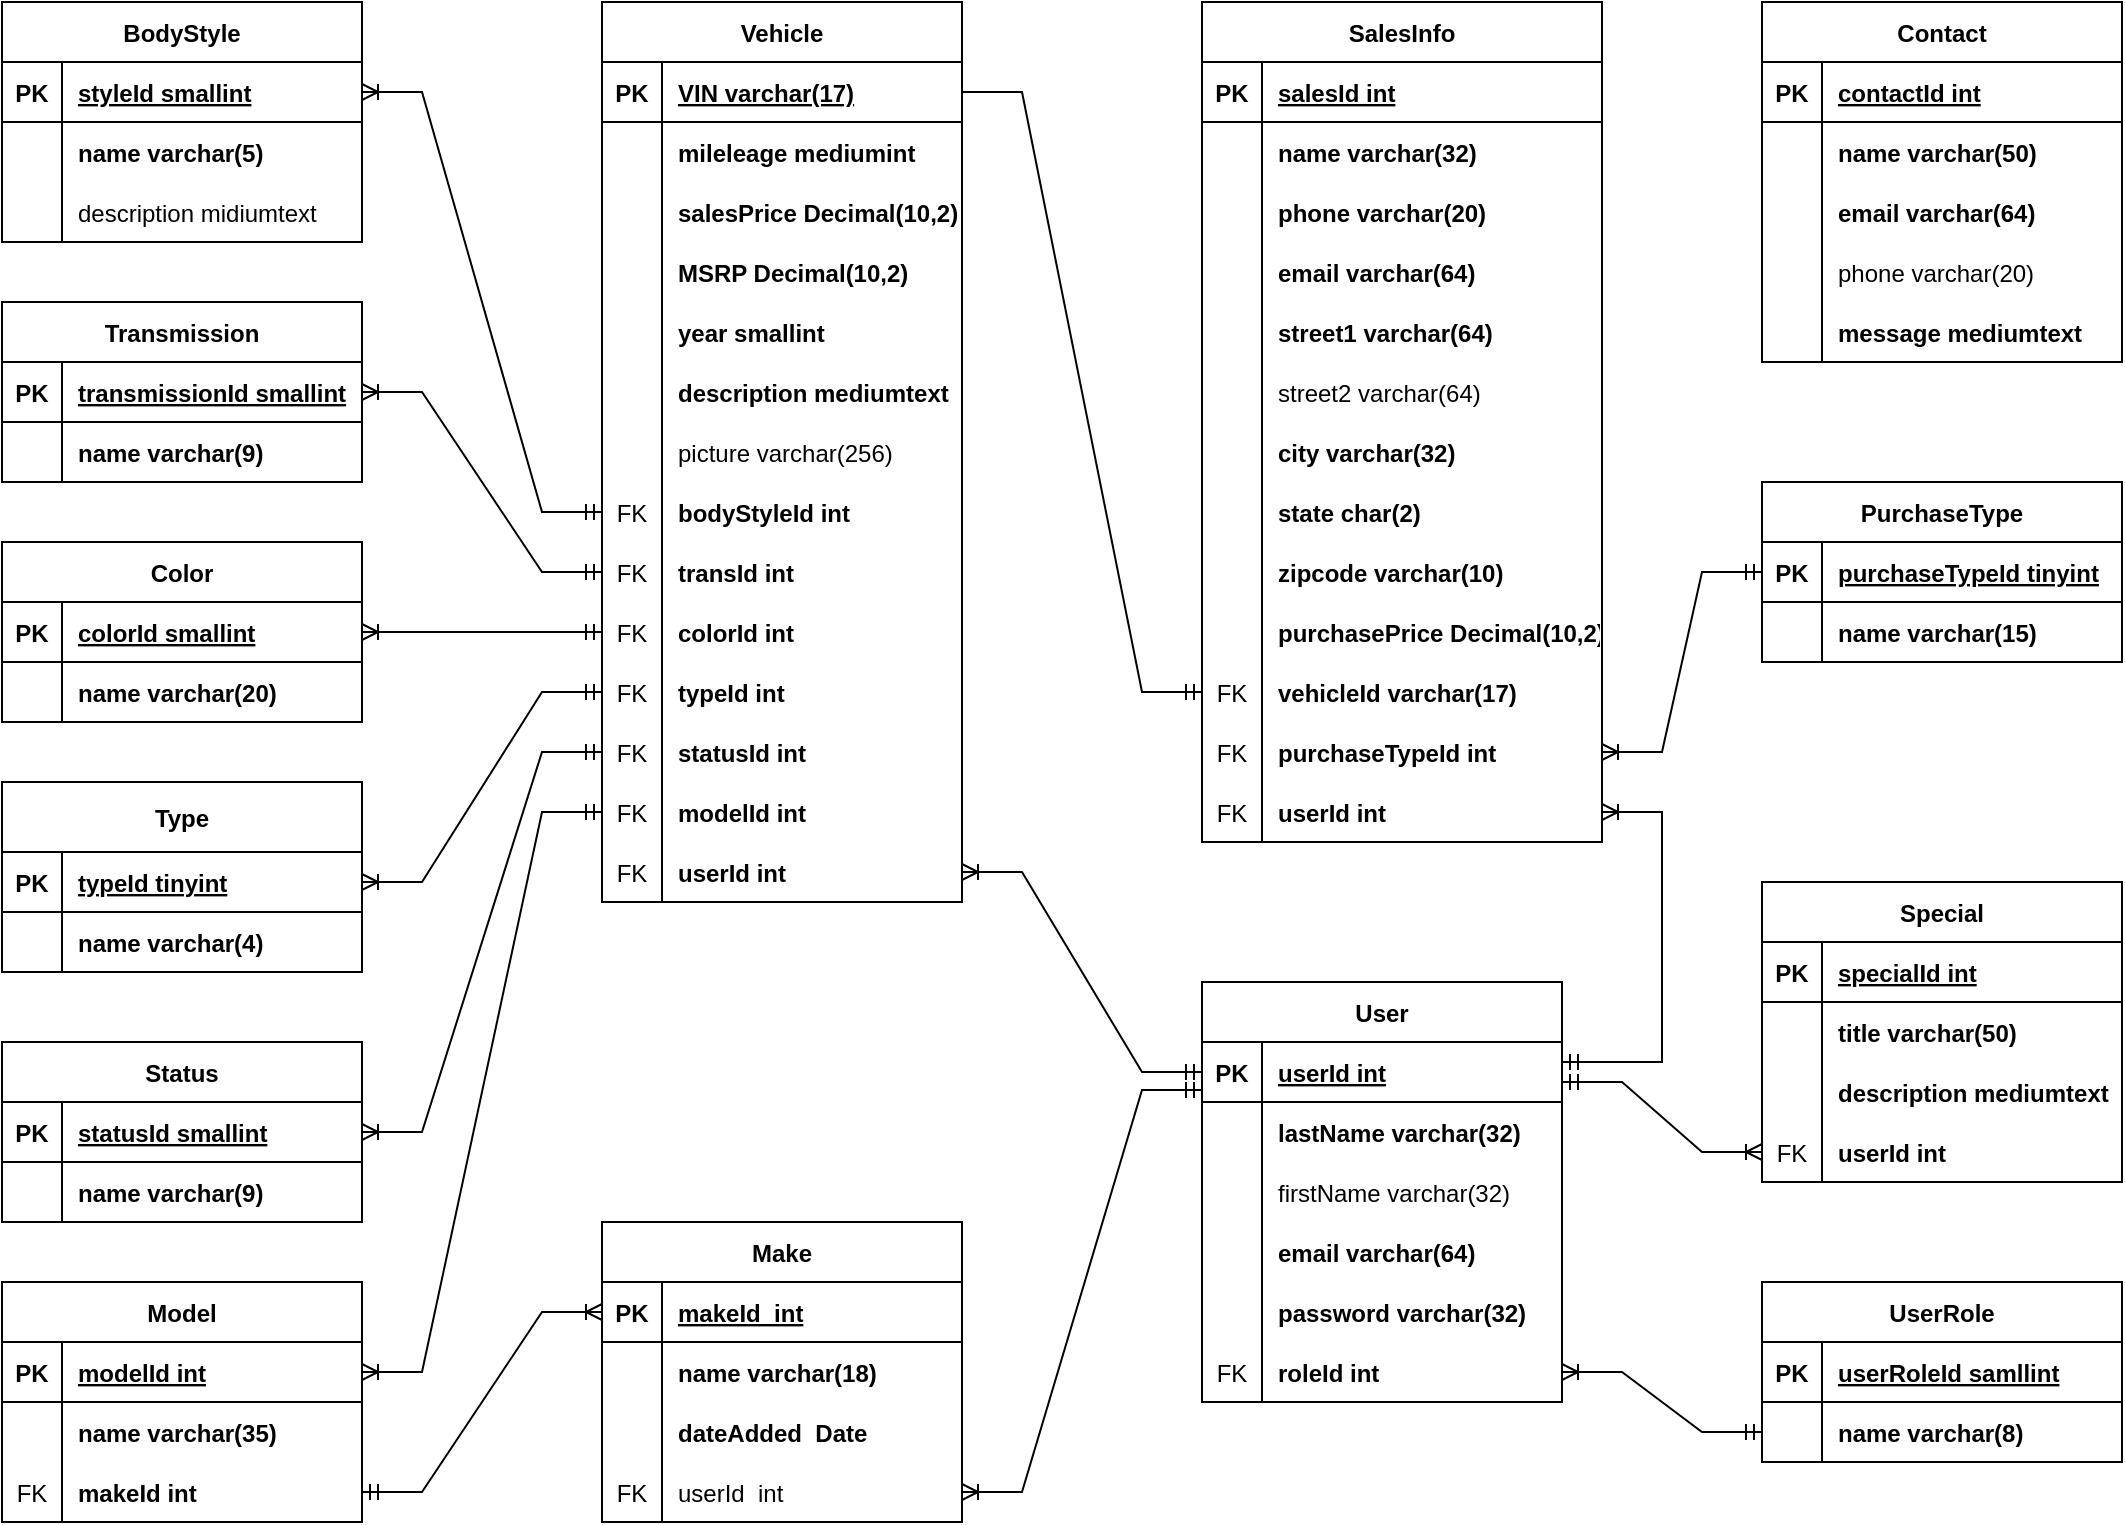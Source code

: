 <mxfile version="17.4.2" type="device"><diagram id="yYd90iCMOn4Bv0V98Sod" name="CarDearship ERD"><mxGraphModel dx="1185" dy="721" grid="1" gridSize="10" guides="1" tooltips="1" connect="1" arrows="1" fold="1" page="1" pageScale="1" pageWidth="850" pageHeight="1100" math="0" shadow="0"><root><mxCell id="0"/><mxCell id="1" parent="0"/><mxCell id="z3kxQEeuOGL9U2Sm8UMt-1" value="Vehicle" style="shape=table;startSize=30;container=1;collapsible=1;childLayout=tableLayout;fixedRows=1;rowLines=0;fontStyle=1;align=center;resizeLast=1;" parent="1" vertex="1"><mxGeometry x="540" y="110" width="180" height="450" as="geometry"/></mxCell><mxCell id="z3kxQEeuOGL9U2Sm8UMt-2" value="" style="shape=tableRow;horizontal=0;startSize=0;swimlaneHead=0;swimlaneBody=0;fillColor=none;collapsible=0;dropTarget=0;points=[[0,0.5],[1,0.5]];portConstraint=eastwest;top=0;left=0;right=0;bottom=1;" parent="z3kxQEeuOGL9U2Sm8UMt-1" vertex="1"><mxGeometry y="30" width="180" height="30" as="geometry"/></mxCell><mxCell id="z3kxQEeuOGL9U2Sm8UMt-3" value="PK" style="shape=partialRectangle;connectable=0;fillColor=none;top=0;left=0;bottom=0;right=0;fontStyle=1;overflow=hidden;" parent="z3kxQEeuOGL9U2Sm8UMt-2" vertex="1"><mxGeometry width="30" height="30" as="geometry"><mxRectangle width="30" height="30" as="alternateBounds"/></mxGeometry></mxCell><mxCell id="z3kxQEeuOGL9U2Sm8UMt-4" value="VIN varchar(17)" style="shape=partialRectangle;connectable=0;fillColor=none;top=0;left=0;bottom=0;right=0;align=left;spacingLeft=6;fontStyle=5;overflow=hidden;" parent="z3kxQEeuOGL9U2Sm8UMt-2" vertex="1"><mxGeometry x="30" width="150" height="30" as="geometry"><mxRectangle width="150" height="30" as="alternateBounds"/></mxGeometry></mxCell><mxCell id="z3kxQEeuOGL9U2Sm8UMt-5" value="" style="shape=tableRow;horizontal=0;startSize=0;swimlaneHead=0;swimlaneBody=0;fillColor=none;collapsible=0;dropTarget=0;points=[[0,0.5],[1,0.5]];portConstraint=eastwest;top=0;left=0;right=0;bottom=0;" parent="z3kxQEeuOGL9U2Sm8UMt-1" vertex="1"><mxGeometry y="60" width="180" height="30" as="geometry"/></mxCell><mxCell id="z3kxQEeuOGL9U2Sm8UMt-6" value="" style="shape=partialRectangle;connectable=0;fillColor=none;top=0;left=0;bottom=0;right=0;editable=1;overflow=hidden;" parent="z3kxQEeuOGL9U2Sm8UMt-5" vertex="1"><mxGeometry width="30" height="30" as="geometry"><mxRectangle width="30" height="30" as="alternateBounds"/></mxGeometry></mxCell><mxCell id="z3kxQEeuOGL9U2Sm8UMt-7" value="mileleage mediumint" style="shape=partialRectangle;connectable=0;fillColor=none;top=0;left=0;bottom=0;right=0;align=left;spacingLeft=6;overflow=hidden;fontStyle=1" parent="z3kxQEeuOGL9U2Sm8UMt-5" vertex="1"><mxGeometry x="30" width="150" height="30" as="geometry"><mxRectangle width="150" height="30" as="alternateBounds"/></mxGeometry></mxCell><mxCell id="z3kxQEeuOGL9U2Sm8UMt-8" value="" style="shape=tableRow;horizontal=0;startSize=0;swimlaneHead=0;swimlaneBody=0;fillColor=none;collapsible=0;dropTarget=0;points=[[0,0.5],[1,0.5]];portConstraint=eastwest;top=0;left=0;right=0;bottom=0;" parent="z3kxQEeuOGL9U2Sm8UMt-1" vertex="1"><mxGeometry y="90" width="180" height="30" as="geometry"/></mxCell><mxCell id="z3kxQEeuOGL9U2Sm8UMt-9" value="" style="shape=partialRectangle;connectable=0;fillColor=none;top=0;left=0;bottom=0;right=0;editable=1;overflow=hidden;" parent="z3kxQEeuOGL9U2Sm8UMt-8" vertex="1"><mxGeometry width="30" height="30" as="geometry"><mxRectangle width="30" height="30" as="alternateBounds"/></mxGeometry></mxCell><mxCell id="z3kxQEeuOGL9U2Sm8UMt-10" value="salesPrice Decimal(10,2)" style="shape=partialRectangle;connectable=0;fillColor=none;top=0;left=0;bottom=0;right=0;align=left;spacingLeft=6;overflow=hidden;fontStyle=1" parent="z3kxQEeuOGL9U2Sm8UMt-8" vertex="1"><mxGeometry x="30" width="150" height="30" as="geometry"><mxRectangle width="150" height="30" as="alternateBounds"/></mxGeometry></mxCell><mxCell id="z3kxQEeuOGL9U2Sm8UMt-11" value="" style="shape=tableRow;horizontal=0;startSize=0;swimlaneHead=0;swimlaneBody=0;fillColor=none;collapsible=0;dropTarget=0;points=[[0,0.5],[1,0.5]];portConstraint=eastwest;top=0;left=0;right=0;bottom=0;" parent="z3kxQEeuOGL9U2Sm8UMt-1" vertex="1"><mxGeometry y="120" width="180" height="30" as="geometry"/></mxCell><mxCell id="z3kxQEeuOGL9U2Sm8UMt-12" value="" style="shape=partialRectangle;connectable=0;fillColor=none;top=0;left=0;bottom=0;right=0;editable=1;overflow=hidden;" parent="z3kxQEeuOGL9U2Sm8UMt-11" vertex="1"><mxGeometry width="30" height="30" as="geometry"><mxRectangle width="30" height="30" as="alternateBounds"/></mxGeometry></mxCell><mxCell id="z3kxQEeuOGL9U2Sm8UMt-13" value="MSRP Decimal(10,2)" style="shape=partialRectangle;connectable=0;fillColor=none;top=0;left=0;bottom=0;right=0;align=left;spacingLeft=6;overflow=hidden;fontStyle=1" parent="z3kxQEeuOGL9U2Sm8UMt-11" vertex="1"><mxGeometry x="30" width="150" height="30" as="geometry"><mxRectangle width="150" height="30" as="alternateBounds"/></mxGeometry></mxCell><mxCell id="z3kxQEeuOGL9U2Sm8UMt-105" value="" style="shape=tableRow;horizontal=0;startSize=0;swimlaneHead=0;swimlaneBody=0;fillColor=none;collapsible=0;dropTarget=0;points=[[0,0.5],[1,0.5]];portConstraint=eastwest;top=0;left=0;right=0;bottom=0;" parent="z3kxQEeuOGL9U2Sm8UMt-1" vertex="1"><mxGeometry y="150" width="180" height="30" as="geometry"/></mxCell><mxCell id="z3kxQEeuOGL9U2Sm8UMt-106" value="" style="shape=partialRectangle;connectable=0;fillColor=none;top=0;left=0;bottom=0;right=0;editable=1;overflow=hidden;" parent="z3kxQEeuOGL9U2Sm8UMt-105" vertex="1"><mxGeometry width="30" height="30" as="geometry"><mxRectangle width="30" height="30" as="alternateBounds"/></mxGeometry></mxCell><mxCell id="z3kxQEeuOGL9U2Sm8UMt-107" value="year smallint" style="shape=partialRectangle;connectable=0;fillColor=none;top=0;left=0;bottom=0;right=0;align=left;spacingLeft=6;overflow=hidden;fontStyle=1" parent="z3kxQEeuOGL9U2Sm8UMt-105" vertex="1"><mxGeometry x="30" width="150" height="30" as="geometry"><mxRectangle width="150" height="30" as="alternateBounds"/></mxGeometry></mxCell><mxCell id="z3kxQEeuOGL9U2Sm8UMt-205" value="" style="shape=tableRow;horizontal=0;startSize=0;swimlaneHead=0;swimlaneBody=0;fillColor=none;collapsible=0;dropTarget=0;points=[[0,0.5],[1,0.5]];portConstraint=eastwest;top=0;left=0;right=0;bottom=0;" parent="z3kxQEeuOGL9U2Sm8UMt-1" vertex="1"><mxGeometry y="180" width="180" height="30" as="geometry"/></mxCell><mxCell id="z3kxQEeuOGL9U2Sm8UMt-206" value="" style="shape=partialRectangle;connectable=0;fillColor=none;top=0;left=0;bottom=0;right=0;editable=1;overflow=hidden;" parent="z3kxQEeuOGL9U2Sm8UMt-205" vertex="1"><mxGeometry width="30" height="30" as="geometry"><mxRectangle width="30" height="30" as="alternateBounds"/></mxGeometry></mxCell><mxCell id="z3kxQEeuOGL9U2Sm8UMt-207" value="description mediumtext" style="shape=partialRectangle;connectable=0;fillColor=none;top=0;left=0;bottom=0;right=0;align=left;spacingLeft=6;overflow=hidden;fontStyle=1" parent="z3kxQEeuOGL9U2Sm8UMt-205" vertex="1"><mxGeometry x="30" width="150" height="30" as="geometry"><mxRectangle width="150" height="30" as="alternateBounds"/></mxGeometry></mxCell><mxCell id="z3kxQEeuOGL9U2Sm8UMt-108" value="" style="shape=tableRow;horizontal=0;startSize=0;swimlaneHead=0;swimlaneBody=0;fillColor=none;collapsible=0;dropTarget=0;points=[[0,0.5],[1,0.5]];portConstraint=eastwest;top=0;left=0;right=0;bottom=0;" parent="z3kxQEeuOGL9U2Sm8UMt-1" vertex="1"><mxGeometry y="210" width="180" height="30" as="geometry"/></mxCell><mxCell id="z3kxQEeuOGL9U2Sm8UMt-109" value="" style="shape=partialRectangle;connectable=0;fillColor=none;top=0;left=0;bottom=0;right=0;editable=1;overflow=hidden;" parent="z3kxQEeuOGL9U2Sm8UMt-108" vertex="1"><mxGeometry width="30" height="30" as="geometry"><mxRectangle width="30" height="30" as="alternateBounds"/></mxGeometry></mxCell><mxCell id="z3kxQEeuOGL9U2Sm8UMt-110" value="picture varchar(256)" style="shape=partialRectangle;connectable=0;fillColor=none;top=0;left=0;bottom=0;right=0;align=left;spacingLeft=6;overflow=hidden;" parent="z3kxQEeuOGL9U2Sm8UMt-108" vertex="1"><mxGeometry x="30" width="150" height="30" as="geometry"><mxRectangle width="150" height="30" as="alternateBounds"/></mxGeometry></mxCell><mxCell id="z3kxQEeuOGL9U2Sm8UMt-117" value="" style="shape=tableRow;horizontal=0;startSize=0;swimlaneHead=0;swimlaneBody=0;fillColor=none;collapsible=0;dropTarget=0;points=[[0,0.5],[1,0.5]];portConstraint=eastwest;top=0;left=0;right=0;bottom=0;" parent="z3kxQEeuOGL9U2Sm8UMt-1" vertex="1"><mxGeometry y="240" width="180" height="30" as="geometry"/></mxCell><mxCell id="z3kxQEeuOGL9U2Sm8UMt-118" value="FK" style="shape=partialRectangle;connectable=0;fillColor=none;top=0;left=0;bottom=0;right=0;editable=1;overflow=hidden;" parent="z3kxQEeuOGL9U2Sm8UMt-117" vertex="1"><mxGeometry width="30" height="30" as="geometry"><mxRectangle width="30" height="30" as="alternateBounds"/></mxGeometry></mxCell><mxCell id="z3kxQEeuOGL9U2Sm8UMt-119" value="bodyStyleId int" style="shape=partialRectangle;connectable=0;fillColor=none;top=0;left=0;bottom=0;right=0;align=left;spacingLeft=6;overflow=hidden;fontStyle=1" parent="z3kxQEeuOGL9U2Sm8UMt-117" vertex="1"><mxGeometry x="30" width="150" height="30" as="geometry"><mxRectangle width="150" height="30" as="alternateBounds"/></mxGeometry></mxCell><mxCell id="z3kxQEeuOGL9U2Sm8UMt-120" value="" style="shape=tableRow;horizontal=0;startSize=0;swimlaneHead=0;swimlaneBody=0;fillColor=none;collapsible=0;dropTarget=0;points=[[0,0.5],[1,0.5]];portConstraint=eastwest;top=0;left=0;right=0;bottom=0;" parent="z3kxQEeuOGL9U2Sm8UMt-1" vertex="1"><mxGeometry y="270" width="180" height="30" as="geometry"/></mxCell><mxCell id="z3kxQEeuOGL9U2Sm8UMt-121" value="FK" style="shape=partialRectangle;connectable=0;fillColor=none;top=0;left=0;bottom=0;right=0;editable=1;overflow=hidden;" parent="z3kxQEeuOGL9U2Sm8UMt-120" vertex="1"><mxGeometry width="30" height="30" as="geometry"><mxRectangle width="30" height="30" as="alternateBounds"/></mxGeometry></mxCell><mxCell id="z3kxQEeuOGL9U2Sm8UMt-122" value="transId int" style="shape=partialRectangle;connectable=0;fillColor=none;top=0;left=0;bottom=0;right=0;align=left;spacingLeft=6;overflow=hidden;fontStyle=1" parent="z3kxQEeuOGL9U2Sm8UMt-120" vertex="1"><mxGeometry x="30" width="150" height="30" as="geometry"><mxRectangle width="150" height="30" as="alternateBounds"/></mxGeometry></mxCell><mxCell id="z3kxQEeuOGL9U2Sm8UMt-233" value="" style="shape=tableRow;horizontal=0;startSize=0;swimlaneHead=0;swimlaneBody=0;fillColor=none;collapsible=0;dropTarget=0;points=[[0,0.5],[1,0.5]];portConstraint=eastwest;top=0;left=0;right=0;bottom=0;" parent="z3kxQEeuOGL9U2Sm8UMt-1" vertex="1"><mxGeometry y="300" width="180" height="30" as="geometry"/></mxCell><mxCell id="z3kxQEeuOGL9U2Sm8UMt-234" value="FK" style="shape=partialRectangle;connectable=0;fillColor=none;top=0;left=0;bottom=0;right=0;editable=1;overflow=hidden;" parent="z3kxQEeuOGL9U2Sm8UMt-233" vertex="1"><mxGeometry width="30" height="30" as="geometry"><mxRectangle width="30" height="30" as="alternateBounds"/></mxGeometry></mxCell><mxCell id="z3kxQEeuOGL9U2Sm8UMt-235" value="colorId int" style="shape=partialRectangle;connectable=0;fillColor=none;top=0;left=0;bottom=0;right=0;align=left;spacingLeft=6;overflow=hidden;fontStyle=1" parent="z3kxQEeuOGL9U2Sm8UMt-233" vertex="1"><mxGeometry x="30" width="150" height="30" as="geometry"><mxRectangle width="150" height="30" as="alternateBounds"/></mxGeometry></mxCell><mxCell id="z3kxQEeuOGL9U2Sm8UMt-268" value="" style="shape=tableRow;horizontal=0;startSize=0;swimlaneHead=0;swimlaneBody=0;fillColor=none;collapsible=0;dropTarget=0;points=[[0,0.5],[1,0.5]];portConstraint=eastwest;top=0;left=0;right=0;bottom=0;" parent="z3kxQEeuOGL9U2Sm8UMt-1" vertex="1"><mxGeometry y="330" width="180" height="30" as="geometry"/></mxCell><mxCell id="z3kxQEeuOGL9U2Sm8UMt-269" value="FK" style="shape=partialRectangle;connectable=0;fillColor=none;top=0;left=0;bottom=0;right=0;editable=1;overflow=hidden;" parent="z3kxQEeuOGL9U2Sm8UMt-268" vertex="1"><mxGeometry width="30" height="30" as="geometry"><mxRectangle width="30" height="30" as="alternateBounds"/></mxGeometry></mxCell><mxCell id="z3kxQEeuOGL9U2Sm8UMt-270" value="typeId int" style="shape=partialRectangle;connectable=0;fillColor=none;top=0;left=0;bottom=0;right=0;align=left;spacingLeft=6;overflow=hidden;fontStyle=1" parent="z3kxQEeuOGL9U2Sm8UMt-268" vertex="1"><mxGeometry x="30" width="150" height="30" as="geometry"><mxRectangle width="150" height="30" as="alternateBounds"/></mxGeometry></mxCell><mxCell id="z3kxQEeuOGL9U2Sm8UMt-123" value="" style="shape=tableRow;horizontal=0;startSize=0;swimlaneHead=0;swimlaneBody=0;fillColor=none;collapsible=0;dropTarget=0;points=[[0,0.5],[1,0.5]];portConstraint=eastwest;top=0;left=0;right=0;bottom=0;" parent="z3kxQEeuOGL9U2Sm8UMt-1" vertex="1"><mxGeometry y="360" width="180" height="30" as="geometry"/></mxCell><mxCell id="z3kxQEeuOGL9U2Sm8UMt-124" value="FK" style="shape=partialRectangle;connectable=0;fillColor=none;top=0;left=0;bottom=0;right=0;editable=1;overflow=hidden;" parent="z3kxQEeuOGL9U2Sm8UMt-123" vertex="1"><mxGeometry width="30" height="30" as="geometry"><mxRectangle width="30" height="30" as="alternateBounds"/></mxGeometry></mxCell><mxCell id="z3kxQEeuOGL9U2Sm8UMt-125" value="statusId int" style="shape=partialRectangle;connectable=0;fillColor=none;top=0;left=0;bottom=0;right=0;align=left;spacingLeft=6;overflow=hidden;fontStyle=1" parent="z3kxQEeuOGL9U2Sm8UMt-123" vertex="1"><mxGeometry x="30" width="150" height="30" as="geometry"><mxRectangle width="150" height="30" as="alternateBounds"/></mxGeometry></mxCell><mxCell id="LTOmprThC1dFtEKaSCS9-4" value="" style="shape=tableRow;horizontal=0;startSize=0;swimlaneHead=0;swimlaneBody=0;fillColor=none;collapsible=0;dropTarget=0;points=[[0,0.5],[1,0.5]];portConstraint=eastwest;top=0;left=0;right=0;bottom=0;" parent="z3kxQEeuOGL9U2Sm8UMt-1" vertex="1"><mxGeometry y="390" width="180" height="30" as="geometry"/></mxCell><mxCell id="LTOmprThC1dFtEKaSCS9-5" value="FK" style="shape=partialRectangle;connectable=0;fillColor=none;top=0;left=0;bottom=0;right=0;editable=1;overflow=hidden;" parent="LTOmprThC1dFtEKaSCS9-4" vertex="1"><mxGeometry width="30" height="30" as="geometry"><mxRectangle width="30" height="30" as="alternateBounds"/></mxGeometry></mxCell><mxCell id="LTOmprThC1dFtEKaSCS9-6" value="modelId int" style="shape=partialRectangle;connectable=0;fillColor=none;top=0;left=0;bottom=0;right=0;align=left;spacingLeft=6;overflow=hidden;fontStyle=1" parent="LTOmprThC1dFtEKaSCS9-4" vertex="1"><mxGeometry x="30" width="150" height="30" as="geometry"><mxRectangle width="150" height="30" as="alternateBounds"/></mxGeometry></mxCell><mxCell id="z3kxQEeuOGL9U2Sm8UMt-253" value="" style="shape=tableRow;horizontal=0;startSize=0;swimlaneHead=0;swimlaneBody=0;fillColor=none;collapsible=0;dropTarget=0;points=[[0,0.5],[1,0.5]];portConstraint=eastwest;top=0;left=0;right=0;bottom=0;" parent="z3kxQEeuOGL9U2Sm8UMt-1" vertex="1"><mxGeometry y="420" width="180" height="30" as="geometry"/></mxCell><mxCell id="z3kxQEeuOGL9U2Sm8UMt-254" value="FK" style="shape=partialRectangle;connectable=0;fillColor=none;top=0;left=0;bottom=0;right=0;editable=1;overflow=hidden;" parent="z3kxQEeuOGL9U2Sm8UMt-253" vertex="1"><mxGeometry width="30" height="30" as="geometry"><mxRectangle width="30" height="30" as="alternateBounds"/></mxGeometry></mxCell><mxCell id="z3kxQEeuOGL9U2Sm8UMt-255" value="userId int" style="shape=partialRectangle;connectable=0;fillColor=none;top=0;left=0;bottom=0;right=0;align=left;spacingLeft=6;overflow=hidden;fontStyle=1" parent="z3kxQEeuOGL9U2Sm8UMt-253" vertex="1"><mxGeometry x="30" width="150" height="30" as="geometry"><mxRectangle width="150" height="30" as="alternateBounds"/></mxGeometry></mxCell><mxCell id="z3kxQEeuOGL9U2Sm8UMt-14" value="User" style="shape=table;startSize=30;container=1;collapsible=1;childLayout=tableLayout;fixedRows=1;rowLines=0;fontStyle=1;align=center;resizeLast=1;" parent="1" vertex="1"><mxGeometry x="840" y="600" width="180" height="210" as="geometry"/></mxCell><mxCell id="z3kxQEeuOGL9U2Sm8UMt-15" value="" style="shape=tableRow;horizontal=0;startSize=0;swimlaneHead=0;swimlaneBody=0;fillColor=none;collapsible=0;dropTarget=0;points=[[0,0.5],[1,0.5]];portConstraint=eastwest;top=0;left=0;right=0;bottom=1;" parent="z3kxQEeuOGL9U2Sm8UMt-14" vertex="1"><mxGeometry y="30" width="180" height="30" as="geometry"/></mxCell><mxCell id="z3kxQEeuOGL9U2Sm8UMt-16" value="PK" style="shape=partialRectangle;connectable=0;fillColor=none;top=0;left=0;bottom=0;right=0;fontStyle=1;overflow=hidden;" parent="z3kxQEeuOGL9U2Sm8UMt-15" vertex="1"><mxGeometry width="30" height="30" as="geometry"><mxRectangle width="30" height="30" as="alternateBounds"/></mxGeometry></mxCell><mxCell id="z3kxQEeuOGL9U2Sm8UMt-17" value="userId int" style="shape=partialRectangle;connectable=0;fillColor=none;top=0;left=0;bottom=0;right=0;align=left;spacingLeft=6;fontStyle=5;overflow=hidden;" parent="z3kxQEeuOGL9U2Sm8UMt-15" vertex="1"><mxGeometry x="30" width="150" height="30" as="geometry"><mxRectangle width="150" height="30" as="alternateBounds"/></mxGeometry></mxCell><mxCell id="z3kxQEeuOGL9U2Sm8UMt-18" value="" style="shape=tableRow;horizontal=0;startSize=0;swimlaneHead=0;swimlaneBody=0;fillColor=none;collapsible=0;dropTarget=0;points=[[0,0.5],[1,0.5]];portConstraint=eastwest;top=0;left=0;right=0;bottom=0;" parent="z3kxQEeuOGL9U2Sm8UMt-14" vertex="1"><mxGeometry y="60" width="180" height="30" as="geometry"/></mxCell><mxCell id="z3kxQEeuOGL9U2Sm8UMt-19" value="" style="shape=partialRectangle;connectable=0;fillColor=none;top=0;left=0;bottom=0;right=0;editable=1;overflow=hidden;" parent="z3kxQEeuOGL9U2Sm8UMt-18" vertex="1"><mxGeometry width="30" height="30" as="geometry"><mxRectangle width="30" height="30" as="alternateBounds"/></mxGeometry></mxCell><mxCell id="z3kxQEeuOGL9U2Sm8UMt-20" value="lastName varchar(32)" style="shape=partialRectangle;connectable=0;fillColor=none;top=0;left=0;bottom=0;right=0;align=left;spacingLeft=6;overflow=hidden;fontStyle=1" parent="z3kxQEeuOGL9U2Sm8UMt-18" vertex="1"><mxGeometry x="30" width="150" height="30" as="geometry"><mxRectangle width="150" height="30" as="alternateBounds"/></mxGeometry></mxCell><mxCell id="z3kxQEeuOGL9U2Sm8UMt-21" value="" style="shape=tableRow;horizontal=0;startSize=0;swimlaneHead=0;swimlaneBody=0;fillColor=none;collapsible=0;dropTarget=0;points=[[0,0.5],[1,0.5]];portConstraint=eastwest;top=0;left=0;right=0;bottom=0;" parent="z3kxQEeuOGL9U2Sm8UMt-14" vertex="1"><mxGeometry y="90" width="180" height="30" as="geometry"/></mxCell><mxCell id="z3kxQEeuOGL9U2Sm8UMt-22" value="" style="shape=partialRectangle;connectable=0;fillColor=none;top=0;left=0;bottom=0;right=0;editable=1;overflow=hidden;" parent="z3kxQEeuOGL9U2Sm8UMt-21" vertex="1"><mxGeometry width="30" height="30" as="geometry"><mxRectangle width="30" height="30" as="alternateBounds"/></mxGeometry></mxCell><mxCell id="z3kxQEeuOGL9U2Sm8UMt-23" value="firstName varchar(32)" style="shape=partialRectangle;connectable=0;fillColor=none;top=0;left=0;bottom=0;right=0;align=left;spacingLeft=6;overflow=hidden;" parent="z3kxQEeuOGL9U2Sm8UMt-21" vertex="1"><mxGeometry x="30" width="150" height="30" as="geometry"><mxRectangle width="150" height="30" as="alternateBounds"/></mxGeometry></mxCell><mxCell id="z3kxQEeuOGL9U2Sm8UMt-24" value="" style="shape=tableRow;horizontal=0;startSize=0;swimlaneHead=0;swimlaneBody=0;fillColor=none;collapsible=0;dropTarget=0;points=[[0,0.5],[1,0.5]];portConstraint=eastwest;top=0;left=0;right=0;bottom=0;" parent="z3kxQEeuOGL9U2Sm8UMt-14" vertex="1"><mxGeometry y="120" width="180" height="30" as="geometry"/></mxCell><mxCell id="z3kxQEeuOGL9U2Sm8UMt-25" value="" style="shape=partialRectangle;connectable=0;fillColor=none;top=0;left=0;bottom=0;right=0;editable=1;overflow=hidden;" parent="z3kxQEeuOGL9U2Sm8UMt-24" vertex="1"><mxGeometry width="30" height="30" as="geometry"><mxRectangle width="30" height="30" as="alternateBounds"/></mxGeometry></mxCell><mxCell id="z3kxQEeuOGL9U2Sm8UMt-26" value="email varchar(64)" style="shape=partialRectangle;connectable=0;fillColor=none;top=0;left=0;bottom=0;right=0;align=left;spacingLeft=6;overflow=hidden;fontStyle=1" parent="z3kxQEeuOGL9U2Sm8UMt-24" vertex="1"><mxGeometry x="30" width="150" height="30" as="geometry"><mxRectangle width="150" height="30" as="alternateBounds"/></mxGeometry></mxCell><mxCell id="z3kxQEeuOGL9U2Sm8UMt-211" value="" style="shape=tableRow;horizontal=0;startSize=0;swimlaneHead=0;swimlaneBody=0;fillColor=none;collapsible=0;dropTarget=0;points=[[0,0.5],[1,0.5]];portConstraint=eastwest;top=0;left=0;right=0;bottom=0;" parent="z3kxQEeuOGL9U2Sm8UMt-14" vertex="1"><mxGeometry y="150" width="180" height="30" as="geometry"/></mxCell><mxCell id="z3kxQEeuOGL9U2Sm8UMt-212" value="" style="shape=partialRectangle;connectable=0;fillColor=none;top=0;left=0;bottom=0;right=0;editable=1;overflow=hidden;" parent="z3kxQEeuOGL9U2Sm8UMt-211" vertex="1"><mxGeometry width="30" height="30" as="geometry"><mxRectangle width="30" height="30" as="alternateBounds"/></mxGeometry></mxCell><mxCell id="z3kxQEeuOGL9U2Sm8UMt-213" value="password varchar(32)" style="shape=partialRectangle;connectable=0;fillColor=none;top=0;left=0;bottom=0;right=0;align=left;spacingLeft=6;overflow=hidden;fontStyle=1" parent="z3kxQEeuOGL9U2Sm8UMt-211" vertex="1"><mxGeometry x="30" width="150" height="30" as="geometry"><mxRectangle width="150" height="30" as="alternateBounds"/></mxGeometry></mxCell><mxCell id="z3kxQEeuOGL9U2Sm8UMt-208" value="" style="shape=tableRow;horizontal=0;startSize=0;swimlaneHead=0;swimlaneBody=0;fillColor=none;collapsible=0;dropTarget=0;points=[[0,0.5],[1,0.5]];portConstraint=eastwest;top=0;left=0;right=0;bottom=0;" parent="z3kxQEeuOGL9U2Sm8UMt-14" vertex="1"><mxGeometry y="180" width="180" height="30" as="geometry"/></mxCell><mxCell id="z3kxQEeuOGL9U2Sm8UMt-209" value="FK" style="shape=partialRectangle;connectable=0;fillColor=none;top=0;left=0;bottom=0;right=0;editable=1;overflow=hidden;" parent="z3kxQEeuOGL9U2Sm8UMt-208" vertex="1"><mxGeometry width="30" height="30" as="geometry"><mxRectangle width="30" height="30" as="alternateBounds"/></mxGeometry></mxCell><mxCell id="z3kxQEeuOGL9U2Sm8UMt-210" value="roleId int" style="shape=partialRectangle;connectable=0;fillColor=none;top=0;left=0;bottom=0;right=0;align=left;spacingLeft=6;overflow=hidden;fontStyle=1" parent="z3kxQEeuOGL9U2Sm8UMt-208" vertex="1"><mxGeometry x="30" width="150" height="30" as="geometry"><mxRectangle width="150" height="30" as="alternateBounds"/></mxGeometry></mxCell><mxCell id="z3kxQEeuOGL9U2Sm8UMt-27" value="Model" style="shape=table;startSize=30;container=1;collapsible=1;childLayout=tableLayout;fixedRows=1;rowLines=0;fontStyle=1;align=center;resizeLast=1;" parent="1" vertex="1"><mxGeometry x="240" y="750" width="180" height="120" as="geometry"/></mxCell><mxCell id="z3kxQEeuOGL9U2Sm8UMt-28" value="" style="shape=tableRow;horizontal=0;startSize=0;swimlaneHead=0;swimlaneBody=0;fillColor=none;collapsible=0;dropTarget=0;points=[[0,0.5],[1,0.5]];portConstraint=eastwest;top=0;left=0;right=0;bottom=1;" parent="z3kxQEeuOGL9U2Sm8UMt-27" vertex="1"><mxGeometry y="30" width="180" height="30" as="geometry"/></mxCell><mxCell id="z3kxQEeuOGL9U2Sm8UMt-29" value="PK" style="shape=partialRectangle;connectable=0;fillColor=none;top=0;left=0;bottom=0;right=0;fontStyle=1;overflow=hidden;" parent="z3kxQEeuOGL9U2Sm8UMt-28" vertex="1"><mxGeometry width="30" height="30" as="geometry"><mxRectangle width="30" height="30" as="alternateBounds"/></mxGeometry></mxCell><mxCell id="z3kxQEeuOGL9U2Sm8UMt-30" value="modelId int" style="shape=partialRectangle;connectable=0;fillColor=none;top=0;left=0;bottom=0;right=0;align=left;spacingLeft=6;fontStyle=5;overflow=hidden;" parent="z3kxQEeuOGL9U2Sm8UMt-28" vertex="1"><mxGeometry x="30" width="150" height="30" as="geometry"><mxRectangle width="150" height="30" as="alternateBounds"/></mxGeometry></mxCell><mxCell id="z3kxQEeuOGL9U2Sm8UMt-31" value="" style="shape=tableRow;horizontal=0;startSize=0;swimlaneHead=0;swimlaneBody=0;fillColor=none;collapsible=0;dropTarget=0;points=[[0,0.5],[1,0.5]];portConstraint=eastwest;top=0;left=0;right=0;bottom=0;" parent="z3kxQEeuOGL9U2Sm8UMt-27" vertex="1"><mxGeometry y="60" width="180" height="30" as="geometry"/></mxCell><mxCell id="z3kxQEeuOGL9U2Sm8UMt-32" value="" style="shape=partialRectangle;connectable=0;fillColor=none;top=0;left=0;bottom=0;right=0;editable=1;overflow=hidden;" parent="z3kxQEeuOGL9U2Sm8UMt-31" vertex="1"><mxGeometry width="30" height="30" as="geometry"><mxRectangle width="30" height="30" as="alternateBounds"/></mxGeometry></mxCell><mxCell id="z3kxQEeuOGL9U2Sm8UMt-33" value="name varchar(35)" style="shape=partialRectangle;connectable=0;fillColor=none;top=0;left=0;bottom=0;right=0;align=left;spacingLeft=6;overflow=hidden;fontStyle=1" parent="z3kxQEeuOGL9U2Sm8UMt-31" vertex="1"><mxGeometry x="30" width="150" height="30" as="geometry"><mxRectangle width="150" height="30" as="alternateBounds"/></mxGeometry></mxCell><mxCell id="z3kxQEeuOGL9U2Sm8UMt-34" value="" style="shape=tableRow;horizontal=0;startSize=0;swimlaneHead=0;swimlaneBody=0;fillColor=none;collapsible=0;dropTarget=0;points=[[0,0.5],[1,0.5]];portConstraint=eastwest;top=0;left=0;right=0;bottom=0;" parent="z3kxQEeuOGL9U2Sm8UMt-27" vertex="1"><mxGeometry y="90" width="180" height="30" as="geometry"/></mxCell><mxCell id="z3kxQEeuOGL9U2Sm8UMt-35" value="FK" style="shape=partialRectangle;connectable=0;fillColor=none;top=0;left=0;bottom=0;right=0;editable=1;overflow=hidden;" parent="z3kxQEeuOGL9U2Sm8UMt-34" vertex="1"><mxGeometry width="30" height="30" as="geometry"><mxRectangle width="30" height="30" as="alternateBounds"/></mxGeometry></mxCell><mxCell id="z3kxQEeuOGL9U2Sm8UMt-36" value="makeId int" style="shape=partialRectangle;connectable=0;fillColor=none;top=0;left=0;bottom=0;right=0;align=left;spacingLeft=6;overflow=hidden;fontStyle=1" parent="z3kxQEeuOGL9U2Sm8UMt-34" vertex="1"><mxGeometry x="30" width="150" height="30" as="geometry"><mxRectangle width="150" height="30" as="alternateBounds"/></mxGeometry></mxCell><mxCell id="z3kxQEeuOGL9U2Sm8UMt-40" value="Make" style="shape=table;startSize=30;container=1;collapsible=1;childLayout=tableLayout;fixedRows=1;rowLines=0;fontStyle=1;align=center;resizeLast=1;" parent="1" vertex="1"><mxGeometry x="540" y="720" width="180" height="150" as="geometry"/></mxCell><mxCell id="z3kxQEeuOGL9U2Sm8UMt-41" value="" style="shape=tableRow;horizontal=0;startSize=0;swimlaneHead=0;swimlaneBody=0;fillColor=none;collapsible=0;dropTarget=0;points=[[0,0.5],[1,0.5]];portConstraint=eastwest;top=0;left=0;right=0;bottom=1;" parent="z3kxQEeuOGL9U2Sm8UMt-40" vertex="1"><mxGeometry y="30" width="180" height="30" as="geometry"/></mxCell><mxCell id="z3kxQEeuOGL9U2Sm8UMt-42" value="PK" style="shape=partialRectangle;connectable=0;fillColor=none;top=0;left=0;bottom=0;right=0;fontStyle=1;overflow=hidden;" parent="z3kxQEeuOGL9U2Sm8UMt-41" vertex="1"><mxGeometry width="30" height="30" as="geometry"><mxRectangle width="30" height="30" as="alternateBounds"/></mxGeometry></mxCell><mxCell id="z3kxQEeuOGL9U2Sm8UMt-43" value="makeId  int" style="shape=partialRectangle;connectable=0;fillColor=none;top=0;left=0;bottom=0;right=0;align=left;spacingLeft=6;fontStyle=5;overflow=hidden;" parent="z3kxQEeuOGL9U2Sm8UMt-41" vertex="1"><mxGeometry x="30" width="150" height="30" as="geometry"><mxRectangle width="150" height="30" as="alternateBounds"/></mxGeometry></mxCell><mxCell id="z3kxQEeuOGL9U2Sm8UMt-214" value="" style="shape=tableRow;horizontal=0;startSize=0;swimlaneHead=0;swimlaneBody=0;fillColor=none;collapsible=0;dropTarget=0;points=[[0,0.5],[1,0.5]];portConstraint=eastwest;top=0;left=0;right=0;bottom=0;" parent="z3kxQEeuOGL9U2Sm8UMt-40" vertex="1"><mxGeometry y="60" width="180" height="30" as="geometry"/></mxCell><mxCell id="z3kxQEeuOGL9U2Sm8UMt-215" value="" style="shape=partialRectangle;connectable=0;fillColor=none;top=0;left=0;bottom=0;right=0;editable=1;overflow=hidden;" parent="z3kxQEeuOGL9U2Sm8UMt-214" vertex="1"><mxGeometry width="30" height="30" as="geometry"><mxRectangle width="30" height="30" as="alternateBounds"/></mxGeometry></mxCell><mxCell id="z3kxQEeuOGL9U2Sm8UMt-216" value="name varchar(18)" style="shape=partialRectangle;connectable=0;fillColor=none;top=0;left=0;bottom=0;right=0;align=left;spacingLeft=6;overflow=hidden;fontStyle=1" parent="z3kxQEeuOGL9U2Sm8UMt-214" vertex="1"><mxGeometry x="30" width="150" height="30" as="geometry"><mxRectangle width="150" height="30" as="alternateBounds"/></mxGeometry></mxCell><mxCell id="z3kxQEeuOGL9U2Sm8UMt-44" value="" style="shape=tableRow;horizontal=0;startSize=0;swimlaneHead=0;swimlaneBody=0;fillColor=none;collapsible=0;dropTarget=0;points=[[0,0.5],[1,0.5]];portConstraint=eastwest;top=0;left=0;right=0;bottom=0;" parent="z3kxQEeuOGL9U2Sm8UMt-40" vertex="1"><mxGeometry y="90" width="180" height="30" as="geometry"/></mxCell><mxCell id="z3kxQEeuOGL9U2Sm8UMt-45" value="" style="shape=partialRectangle;connectable=0;fillColor=none;top=0;left=0;bottom=0;right=0;editable=1;overflow=hidden;" parent="z3kxQEeuOGL9U2Sm8UMt-44" vertex="1"><mxGeometry width="30" height="30" as="geometry"><mxRectangle width="30" height="30" as="alternateBounds"/></mxGeometry></mxCell><mxCell id="z3kxQEeuOGL9U2Sm8UMt-46" value="dateAdded  Date" style="shape=partialRectangle;connectable=0;fillColor=none;top=0;left=0;bottom=0;right=0;align=left;spacingLeft=6;overflow=hidden;fontStyle=1" parent="z3kxQEeuOGL9U2Sm8UMt-44" vertex="1"><mxGeometry x="30" width="150" height="30" as="geometry"><mxRectangle width="150" height="30" as="alternateBounds"/></mxGeometry></mxCell><mxCell id="z3kxQEeuOGL9U2Sm8UMt-47" value="" style="shape=tableRow;horizontal=0;startSize=0;swimlaneHead=0;swimlaneBody=0;fillColor=none;collapsible=0;dropTarget=0;points=[[0,0.5],[1,0.5]];portConstraint=eastwest;top=0;left=0;right=0;bottom=0;" parent="z3kxQEeuOGL9U2Sm8UMt-40" vertex="1"><mxGeometry y="120" width="180" height="30" as="geometry"/></mxCell><mxCell id="z3kxQEeuOGL9U2Sm8UMt-48" value="FK" style="shape=partialRectangle;connectable=0;fillColor=none;top=0;left=0;bottom=0;right=0;editable=1;overflow=hidden;" parent="z3kxQEeuOGL9U2Sm8UMt-47" vertex="1"><mxGeometry width="30" height="30" as="geometry"><mxRectangle width="30" height="30" as="alternateBounds"/></mxGeometry></mxCell><mxCell id="z3kxQEeuOGL9U2Sm8UMt-49" value="userId  int" style="shape=partialRectangle;connectable=0;fillColor=none;top=0;left=0;bottom=0;right=0;align=left;spacingLeft=6;overflow=hidden;fontStyle=0" parent="z3kxQEeuOGL9U2Sm8UMt-47" vertex="1"><mxGeometry x="30" width="150" height="30" as="geometry"><mxRectangle width="150" height="30" as="alternateBounds"/></mxGeometry></mxCell><mxCell id="z3kxQEeuOGL9U2Sm8UMt-53" value="Color" style="shape=table;startSize=30;container=1;collapsible=1;childLayout=tableLayout;fixedRows=1;rowLines=0;fontStyle=1;align=center;resizeLast=1;" parent="1" vertex="1"><mxGeometry x="240" y="380" width="180" height="90" as="geometry"/></mxCell><mxCell id="z3kxQEeuOGL9U2Sm8UMt-54" value="" style="shape=tableRow;horizontal=0;startSize=0;swimlaneHead=0;swimlaneBody=0;fillColor=none;collapsible=0;dropTarget=0;points=[[0,0.5],[1,0.5]];portConstraint=eastwest;top=0;left=0;right=0;bottom=1;" parent="z3kxQEeuOGL9U2Sm8UMt-53" vertex="1"><mxGeometry y="30" width="180" height="30" as="geometry"/></mxCell><mxCell id="z3kxQEeuOGL9U2Sm8UMt-55" value="PK" style="shape=partialRectangle;connectable=0;fillColor=none;top=0;left=0;bottom=0;right=0;fontStyle=1;overflow=hidden;" parent="z3kxQEeuOGL9U2Sm8UMt-54" vertex="1"><mxGeometry width="30" height="30" as="geometry"><mxRectangle width="30" height="30" as="alternateBounds"/></mxGeometry></mxCell><mxCell id="z3kxQEeuOGL9U2Sm8UMt-56" value="colorId smallint" style="shape=partialRectangle;connectable=0;fillColor=none;top=0;left=0;bottom=0;right=0;align=left;spacingLeft=6;fontStyle=5;overflow=hidden;" parent="z3kxQEeuOGL9U2Sm8UMt-54" vertex="1"><mxGeometry x="30" width="150" height="30" as="geometry"><mxRectangle width="150" height="30" as="alternateBounds"/></mxGeometry></mxCell><mxCell id="z3kxQEeuOGL9U2Sm8UMt-57" value="" style="shape=tableRow;horizontal=0;startSize=0;swimlaneHead=0;swimlaneBody=0;fillColor=none;collapsible=0;dropTarget=0;points=[[0,0.5],[1,0.5]];portConstraint=eastwest;top=0;left=0;right=0;bottom=0;" parent="z3kxQEeuOGL9U2Sm8UMt-53" vertex="1"><mxGeometry y="60" width="180" height="30" as="geometry"/></mxCell><mxCell id="z3kxQEeuOGL9U2Sm8UMt-58" value="" style="shape=partialRectangle;connectable=0;fillColor=none;top=0;left=0;bottom=0;right=0;editable=1;overflow=hidden;" parent="z3kxQEeuOGL9U2Sm8UMt-57" vertex="1"><mxGeometry width="30" height="30" as="geometry"><mxRectangle width="30" height="30" as="alternateBounds"/></mxGeometry></mxCell><mxCell id="z3kxQEeuOGL9U2Sm8UMt-59" value="name varchar(20)" style="shape=partialRectangle;connectable=0;fillColor=none;top=0;left=0;bottom=0;right=0;align=left;spacingLeft=6;overflow=hidden;fontStyle=1" parent="z3kxQEeuOGL9U2Sm8UMt-57" vertex="1"><mxGeometry x="30" width="150" height="30" as="geometry"><mxRectangle width="150" height="30" as="alternateBounds"/></mxGeometry></mxCell><mxCell id="z3kxQEeuOGL9U2Sm8UMt-66" value="UserRole" style="shape=table;startSize=30;container=1;collapsible=1;childLayout=tableLayout;fixedRows=1;rowLines=0;fontStyle=1;align=center;resizeLast=1;" parent="1" vertex="1"><mxGeometry x="1120" y="750" width="180" height="90" as="geometry"/></mxCell><mxCell id="z3kxQEeuOGL9U2Sm8UMt-67" value="" style="shape=tableRow;horizontal=0;startSize=0;swimlaneHead=0;swimlaneBody=0;fillColor=none;collapsible=0;dropTarget=0;points=[[0,0.5],[1,0.5]];portConstraint=eastwest;top=0;left=0;right=0;bottom=1;" parent="z3kxQEeuOGL9U2Sm8UMt-66" vertex="1"><mxGeometry y="30" width="180" height="30" as="geometry"/></mxCell><mxCell id="z3kxQEeuOGL9U2Sm8UMt-68" value="PK" style="shape=partialRectangle;connectable=0;fillColor=none;top=0;left=0;bottom=0;right=0;fontStyle=1;overflow=hidden;" parent="z3kxQEeuOGL9U2Sm8UMt-67" vertex="1"><mxGeometry width="30" height="30" as="geometry"><mxRectangle width="30" height="30" as="alternateBounds"/></mxGeometry></mxCell><mxCell id="z3kxQEeuOGL9U2Sm8UMt-69" value="userRoleId samllint" style="shape=partialRectangle;connectable=0;fillColor=none;top=0;left=0;bottom=0;right=0;align=left;spacingLeft=6;fontStyle=5;overflow=hidden;" parent="z3kxQEeuOGL9U2Sm8UMt-67" vertex="1"><mxGeometry x="30" width="150" height="30" as="geometry"><mxRectangle width="150" height="30" as="alternateBounds"/></mxGeometry></mxCell><mxCell id="z3kxQEeuOGL9U2Sm8UMt-70" value="" style="shape=tableRow;horizontal=0;startSize=0;swimlaneHead=0;swimlaneBody=0;fillColor=none;collapsible=0;dropTarget=0;points=[[0,0.5],[1,0.5]];portConstraint=eastwest;top=0;left=0;right=0;bottom=0;" parent="z3kxQEeuOGL9U2Sm8UMt-66" vertex="1"><mxGeometry y="60" width="180" height="30" as="geometry"/></mxCell><mxCell id="z3kxQEeuOGL9U2Sm8UMt-71" value="" style="shape=partialRectangle;connectable=0;fillColor=none;top=0;left=0;bottom=0;right=0;editable=1;overflow=hidden;" parent="z3kxQEeuOGL9U2Sm8UMt-70" vertex="1"><mxGeometry width="30" height="30" as="geometry"><mxRectangle width="30" height="30" as="alternateBounds"/></mxGeometry></mxCell><mxCell id="z3kxQEeuOGL9U2Sm8UMt-72" value="name varchar(8)" style="shape=partialRectangle;connectable=0;fillColor=none;top=0;left=0;bottom=0;right=0;align=left;spacingLeft=6;overflow=hidden;fontStyle=1" parent="z3kxQEeuOGL9U2Sm8UMt-70" vertex="1"><mxGeometry x="30" width="150" height="30" as="geometry"><mxRectangle width="150" height="30" as="alternateBounds"/></mxGeometry></mxCell><mxCell id="z3kxQEeuOGL9U2Sm8UMt-79" value="BodyStyle" style="shape=table;startSize=30;container=1;collapsible=1;childLayout=tableLayout;fixedRows=1;rowLines=0;fontStyle=1;align=center;resizeLast=1;" parent="1" vertex="1"><mxGeometry x="240" y="110" width="180" height="120" as="geometry"/></mxCell><mxCell id="z3kxQEeuOGL9U2Sm8UMt-80" value="" style="shape=tableRow;horizontal=0;startSize=0;swimlaneHead=0;swimlaneBody=0;fillColor=none;collapsible=0;dropTarget=0;points=[[0,0.5],[1,0.5]];portConstraint=eastwest;top=0;left=0;right=0;bottom=1;" parent="z3kxQEeuOGL9U2Sm8UMt-79" vertex="1"><mxGeometry y="30" width="180" height="30" as="geometry"/></mxCell><mxCell id="z3kxQEeuOGL9U2Sm8UMt-81" value="PK" style="shape=partialRectangle;connectable=0;fillColor=none;top=0;left=0;bottom=0;right=0;fontStyle=1;overflow=hidden;" parent="z3kxQEeuOGL9U2Sm8UMt-80" vertex="1"><mxGeometry width="30" height="30" as="geometry"><mxRectangle width="30" height="30" as="alternateBounds"/></mxGeometry></mxCell><mxCell id="z3kxQEeuOGL9U2Sm8UMt-82" value="styleId smallint" style="shape=partialRectangle;connectable=0;fillColor=none;top=0;left=0;bottom=0;right=0;align=left;spacingLeft=6;fontStyle=5;overflow=hidden;" parent="z3kxQEeuOGL9U2Sm8UMt-80" vertex="1"><mxGeometry x="30" width="150" height="30" as="geometry"><mxRectangle width="150" height="30" as="alternateBounds"/></mxGeometry></mxCell><mxCell id="z3kxQEeuOGL9U2Sm8UMt-83" value="" style="shape=tableRow;horizontal=0;startSize=0;swimlaneHead=0;swimlaneBody=0;fillColor=none;collapsible=0;dropTarget=0;points=[[0,0.5],[1,0.5]];portConstraint=eastwest;top=0;left=0;right=0;bottom=0;" parent="z3kxQEeuOGL9U2Sm8UMt-79" vertex="1"><mxGeometry y="60" width="180" height="30" as="geometry"/></mxCell><mxCell id="z3kxQEeuOGL9U2Sm8UMt-84" value="" style="shape=partialRectangle;connectable=0;fillColor=none;top=0;left=0;bottom=0;right=0;editable=1;overflow=hidden;" parent="z3kxQEeuOGL9U2Sm8UMt-83" vertex="1"><mxGeometry width="30" height="30" as="geometry"><mxRectangle width="30" height="30" as="alternateBounds"/></mxGeometry></mxCell><mxCell id="z3kxQEeuOGL9U2Sm8UMt-85" value="name varchar(5)" style="shape=partialRectangle;connectable=0;fillColor=none;top=0;left=0;bottom=0;right=0;align=left;spacingLeft=6;overflow=hidden;fontStyle=1" parent="z3kxQEeuOGL9U2Sm8UMt-83" vertex="1"><mxGeometry x="30" width="150" height="30" as="geometry"><mxRectangle width="150" height="30" as="alternateBounds"/></mxGeometry></mxCell><mxCell id="z3kxQEeuOGL9U2Sm8UMt-86" value="" style="shape=tableRow;horizontal=0;startSize=0;swimlaneHead=0;swimlaneBody=0;fillColor=none;collapsible=0;dropTarget=0;points=[[0,0.5],[1,0.5]];portConstraint=eastwest;top=0;left=0;right=0;bottom=0;" parent="z3kxQEeuOGL9U2Sm8UMt-79" vertex="1"><mxGeometry y="90" width="180" height="30" as="geometry"/></mxCell><mxCell id="z3kxQEeuOGL9U2Sm8UMt-87" value="" style="shape=partialRectangle;connectable=0;fillColor=none;top=0;left=0;bottom=0;right=0;editable=1;overflow=hidden;" parent="z3kxQEeuOGL9U2Sm8UMt-86" vertex="1"><mxGeometry width="30" height="30" as="geometry"><mxRectangle width="30" height="30" as="alternateBounds"/></mxGeometry></mxCell><mxCell id="z3kxQEeuOGL9U2Sm8UMt-88" value="description midiumtext" style="shape=partialRectangle;connectable=0;fillColor=none;top=0;left=0;bottom=0;right=0;align=left;spacingLeft=6;overflow=hidden;" parent="z3kxQEeuOGL9U2Sm8UMt-86" vertex="1"><mxGeometry x="30" width="150" height="30" as="geometry"><mxRectangle width="150" height="30" as="alternateBounds"/></mxGeometry></mxCell><mxCell id="z3kxQEeuOGL9U2Sm8UMt-92" value="Transmission" style="shape=table;startSize=30;container=1;collapsible=1;childLayout=tableLayout;fixedRows=1;rowLines=0;fontStyle=1;align=center;resizeLast=1;" parent="1" vertex="1"><mxGeometry x="240" y="260" width="180" height="90" as="geometry"/></mxCell><mxCell id="z3kxQEeuOGL9U2Sm8UMt-93" value="" style="shape=tableRow;horizontal=0;startSize=0;swimlaneHead=0;swimlaneBody=0;fillColor=none;collapsible=0;dropTarget=0;points=[[0,0.5],[1,0.5]];portConstraint=eastwest;top=0;left=0;right=0;bottom=1;" parent="z3kxQEeuOGL9U2Sm8UMt-92" vertex="1"><mxGeometry y="30" width="180" height="30" as="geometry"/></mxCell><mxCell id="z3kxQEeuOGL9U2Sm8UMt-94" value="PK" style="shape=partialRectangle;connectable=0;fillColor=none;top=0;left=0;bottom=0;right=0;fontStyle=1;overflow=hidden;" parent="z3kxQEeuOGL9U2Sm8UMt-93" vertex="1"><mxGeometry width="30" height="30" as="geometry"><mxRectangle width="30" height="30" as="alternateBounds"/></mxGeometry></mxCell><mxCell id="z3kxQEeuOGL9U2Sm8UMt-95" value="transmissionId smallint" style="shape=partialRectangle;connectable=0;fillColor=none;top=0;left=0;bottom=0;right=0;align=left;spacingLeft=6;fontStyle=5;overflow=hidden;" parent="z3kxQEeuOGL9U2Sm8UMt-93" vertex="1"><mxGeometry x="30" width="150" height="30" as="geometry"><mxRectangle width="150" height="30" as="alternateBounds"/></mxGeometry></mxCell><mxCell id="z3kxQEeuOGL9U2Sm8UMt-96" value="" style="shape=tableRow;horizontal=0;startSize=0;swimlaneHead=0;swimlaneBody=0;fillColor=none;collapsible=0;dropTarget=0;points=[[0,0.5],[1,0.5]];portConstraint=eastwest;top=0;left=0;right=0;bottom=0;" parent="z3kxQEeuOGL9U2Sm8UMt-92" vertex="1"><mxGeometry y="60" width="180" height="30" as="geometry"/></mxCell><mxCell id="z3kxQEeuOGL9U2Sm8UMt-97" value="" style="shape=partialRectangle;connectable=0;fillColor=none;top=0;left=0;bottom=0;right=0;editable=1;overflow=hidden;" parent="z3kxQEeuOGL9U2Sm8UMt-96" vertex="1"><mxGeometry width="30" height="30" as="geometry"><mxRectangle width="30" height="30" as="alternateBounds"/></mxGeometry></mxCell><mxCell id="z3kxQEeuOGL9U2Sm8UMt-98" value="name varchar(9)" style="shape=partialRectangle;connectable=0;fillColor=none;top=0;left=0;bottom=0;right=0;align=left;spacingLeft=6;overflow=hidden;fontStyle=1" parent="z3kxQEeuOGL9U2Sm8UMt-96" vertex="1"><mxGeometry x="30" width="150" height="30" as="geometry"><mxRectangle width="150" height="30" as="alternateBounds"/></mxGeometry></mxCell><mxCell id="z3kxQEeuOGL9U2Sm8UMt-126" value="Contact" style="shape=table;startSize=30;container=1;collapsible=1;childLayout=tableLayout;fixedRows=1;rowLines=0;fontStyle=1;align=center;resizeLast=1;" parent="1" vertex="1"><mxGeometry x="1120" y="110" width="180" height="180" as="geometry"/></mxCell><mxCell id="z3kxQEeuOGL9U2Sm8UMt-127" value="" style="shape=tableRow;horizontal=0;startSize=0;swimlaneHead=0;swimlaneBody=0;fillColor=none;collapsible=0;dropTarget=0;points=[[0,0.5],[1,0.5]];portConstraint=eastwest;top=0;left=0;right=0;bottom=1;" parent="z3kxQEeuOGL9U2Sm8UMt-126" vertex="1"><mxGeometry y="30" width="180" height="30" as="geometry"/></mxCell><mxCell id="z3kxQEeuOGL9U2Sm8UMt-128" value="PK" style="shape=partialRectangle;connectable=0;fillColor=none;top=0;left=0;bottom=0;right=0;fontStyle=1;overflow=hidden;" parent="z3kxQEeuOGL9U2Sm8UMt-127" vertex="1"><mxGeometry width="30" height="30" as="geometry"><mxRectangle width="30" height="30" as="alternateBounds"/></mxGeometry></mxCell><mxCell id="z3kxQEeuOGL9U2Sm8UMt-129" value="contactId int" style="shape=partialRectangle;connectable=0;fillColor=none;top=0;left=0;bottom=0;right=0;align=left;spacingLeft=6;fontStyle=5;overflow=hidden;" parent="z3kxQEeuOGL9U2Sm8UMt-127" vertex="1"><mxGeometry x="30" width="150" height="30" as="geometry"><mxRectangle width="150" height="30" as="alternateBounds"/></mxGeometry></mxCell><mxCell id="z3kxQEeuOGL9U2Sm8UMt-130" value="" style="shape=tableRow;horizontal=0;startSize=0;swimlaneHead=0;swimlaneBody=0;fillColor=none;collapsible=0;dropTarget=0;points=[[0,0.5],[1,0.5]];portConstraint=eastwest;top=0;left=0;right=0;bottom=0;" parent="z3kxQEeuOGL9U2Sm8UMt-126" vertex="1"><mxGeometry y="60" width="180" height="30" as="geometry"/></mxCell><mxCell id="z3kxQEeuOGL9U2Sm8UMt-131" value="" style="shape=partialRectangle;connectable=0;fillColor=none;top=0;left=0;bottom=0;right=0;editable=1;overflow=hidden;" parent="z3kxQEeuOGL9U2Sm8UMt-130" vertex="1"><mxGeometry width="30" height="30" as="geometry"><mxRectangle width="30" height="30" as="alternateBounds"/></mxGeometry></mxCell><mxCell id="z3kxQEeuOGL9U2Sm8UMt-132" value="name varchar(50)" style="shape=partialRectangle;connectable=0;fillColor=none;top=0;left=0;bottom=0;right=0;align=left;spacingLeft=6;overflow=hidden;fontStyle=1" parent="z3kxQEeuOGL9U2Sm8UMt-130" vertex="1"><mxGeometry x="30" width="150" height="30" as="geometry"><mxRectangle width="150" height="30" as="alternateBounds"/></mxGeometry></mxCell><mxCell id="z3kxQEeuOGL9U2Sm8UMt-133" value="" style="shape=tableRow;horizontal=0;startSize=0;swimlaneHead=0;swimlaneBody=0;fillColor=none;collapsible=0;dropTarget=0;points=[[0,0.5],[1,0.5]];portConstraint=eastwest;top=0;left=0;right=0;bottom=0;" parent="z3kxQEeuOGL9U2Sm8UMt-126" vertex="1"><mxGeometry y="90" width="180" height="30" as="geometry"/></mxCell><mxCell id="z3kxQEeuOGL9U2Sm8UMt-134" value="" style="shape=partialRectangle;connectable=0;fillColor=none;top=0;left=0;bottom=0;right=0;editable=1;overflow=hidden;" parent="z3kxQEeuOGL9U2Sm8UMt-133" vertex="1"><mxGeometry width="30" height="30" as="geometry"><mxRectangle width="30" height="30" as="alternateBounds"/></mxGeometry></mxCell><mxCell id="z3kxQEeuOGL9U2Sm8UMt-135" value="email varchar(64)" style="shape=partialRectangle;connectable=0;fillColor=none;top=0;left=0;bottom=0;right=0;align=left;spacingLeft=6;overflow=hidden;fontStyle=1" parent="z3kxQEeuOGL9U2Sm8UMt-133" vertex="1"><mxGeometry x="30" width="150" height="30" as="geometry"><mxRectangle width="150" height="30" as="alternateBounds"/></mxGeometry></mxCell><mxCell id="z3kxQEeuOGL9U2Sm8UMt-136" value="" style="shape=tableRow;horizontal=0;startSize=0;swimlaneHead=0;swimlaneBody=0;fillColor=none;collapsible=0;dropTarget=0;points=[[0,0.5],[1,0.5]];portConstraint=eastwest;top=0;left=0;right=0;bottom=0;" parent="z3kxQEeuOGL9U2Sm8UMt-126" vertex="1"><mxGeometry y="120" width="180" height="30" as="geometry"/></mxCell><mxCell id="z3kxQEeuOGL9U2Sm8UMt-137" value="" style="shape=partialRectangle;connectable=0;fillColor=none;top=0;left=0;bottom=0;right=0;editable=1;overflow=hidden;" parent="z3kxQEeuOGL9U2Sm8UMt-136" vertex="1"><mxGeometry width="30" height="30" as="geometry"><mxRectangle width="30" height="30" as="alternateBounds"/></mxGeometry></mxCell><mxCell id="z3kxQEeuOGL9U2Sm8UMt-138" value="phone varchar(20)" style="shape=partialRectangle;connectable=0;fillColor=none;top=0;left=0;bottom=0;right=0;align=left;spacingLeft=6;overflow=hidden;" parent="z3kxQEeuOGL9U2Sm8UMt-136" vertex="1"><mxGeometry x="30" width="150" height="30" as="geometry"><mxRectangle width="150" height="30" as="alternateBounds"/></mxGeometry></mxCell><mxCell id="z3kxQEeuOGL9U2Sm8UMt-139" value="" style="shape=tableRow;horizontal=0;startSize=0;swimlaneHead=0;swimlaneBody=0;fillColor=none;collapsible=0;dropTarget=0;points=[[0,0.5],[1,0.5]];portConstraint=eastwest;top=0;left=0;right=0;bottom=0;" parent="z3kxQEeuOGL9U2Sm8UMt-126" vertex="1"><mxGeometry y="150" width="180" height="30" as="geometry"/></mxCell><mxCell id="z3kxQEeuOGL9U2Sm8UMt-140" value="" style="shape=partialRectangle;connectable=0;fillColor=none;top=0;left=0;bottom=0;right=0;editable=1;overflow=hidden;" parent="z3kxQEeuOGL9U2Sm8UMt-139" vertex="1"><mxGeometry width="30" height="30" as="geometry"><mxRectangle width="30" height="30" as="alternateBounds"/></mxGeometry></mxCell><mxCell id="z3kxQEeuOGL9U2Sm8UMt-141" value="message mediumtext" style="shape=partialRectangle;connectable=0;fillColor=none;top=0;left=0;bottom=0;right=0;align=left;spacingLeft=6;overflow=hidden;fontStyle=1" parent="z3kxQEeuOGL9U2Sm8UMt-139" vertex="1"><mxGeometry x="30" width="150" height="30" as="geometry"><mxRectangle width="150" height="30" as="alternateBounds"/></mxGeometry></mxCell><mxCell id="z3kxQEeuOGL9U2Sm8UMt-142" value="SalesInfo" style="shape=table;startSize=30;container=1;collapsible=1;childLayout=tableLayout;fixedRows=1;rowLines=0;fontStyle=1;align=center;resizeLast=1;" parent="1" vertex="1"><mxGeometry x="840" y="110" width="200" height="420" as="geometry"/></mxCell><mxCell id="z3kxQEeuOGL9U2Sm8UMt-143" value="" style="shape=tableRow;horizontal=0;startSize=0;swimlaneHead=0;swimlaneBody=0;fillColor=none;collapsible=0;dropTarget=0;points=[[0,0.5],[1,0.5]];portConstraint=eastwest;top=0;left=0;right=0;bottom=1;" parent="z3kxQEeuOGL9U2Sm8UMt-142" vertex="1"><mxGeometry y="30" width="200" height="30" as="geometry"/></mxCell><mxCell id="z3kxQEeuOGL9U2Sm8UMt-144" value="PK" style="shape=partialRectangle;connectable=0;fillColor=none;top=0;left=0;bottom=0;right=0;fontStyle=1;overflow=hidden;" parent="z3kxQEeuOGL9U2Sm8UMt-143" vertex="1"><mxGeometry width="30" height="30" as="geometry"><mxRectangle width="30" height="30" as="alternateBounds"/></mxGeometry></mxCell><mxCell id="z3kxQEeuOGL9U2Sm8UMt-145" value="salesId int" style="shape=partialRectangle;connectable=0;fillColor=none;top=0;left=0;bottom=0;right=0;align=left;spacingLeft=6;fontStyle=5;overflow=hidden;" parent="z3kxQEeuOGL9U2Sm8UMt-143" vertex="1"><mxGeometry x="30" width="170" height="30" as="geometry"><mxRectangle width="170" height="30" as="alternateBounds"/></mxGeometry></mxCell><mxCell id="z3kxQEeuOGL9U2Sm8UMt-146" value="" style="shape=tableRow;horizontal=0;startSize=0;swimlaneHead=0;swimlaneBody=0;fillColor=none;collapsible=0;dropTarget=0;points=[[0,0.5],[1,0.5]];portConstraint=eastwest;top=0;left=0;right=0;bottom=0;" parent="z3kxQEeuOGL9U2Sm8UMt-142" vertex="1"><mxGeometry y="60" width="200" height="30" as="geometry"/></mxCell><mxCell id="z3kxQEeuOGL9U2Sm8UMt-147" value="" style="shape=partialRectangle;connectable=0;fillColor=none;top=0;left=0;bottom=0;right=0;editable=1;overflow=hidden;" parent="z3kxQEeuOGL9U2Sm8UMt-146" vertex="1"><mxGeometry width="30" height="30" as="geometry"><mxRectangle width="30" height="30" as="alternateBounds"/></mxGeometry></mxCell><mxCell id="z3kxQEeuOGL9U2Sm8UMt-148" value="name varchar(32)" style="shape=partialRectangle;connectable=0;fillColor=none;top=0;left=0;bottom=0;right=0;align=left;spacingLeft=6;overflow=hidden;fontStyle=1" parent="z3kxQEeuOGL9U2Sm8UMt-146" vertex="1"><mxGeometry x="30" width="170" height="30" as="geometry"><mxRectangle width="170" height="30" as="alternateBounds"/></mxGeometry></mxCell><mxCell id="z3kxQEeuOGL9U2Sm8UMt-149" value="" style="shape=tableRow;horizontal=0;startSize=0;swimlaneHead=0;swimlaneBody=0;fillColor=none;collapsible=0;dropTarget=0;points=[[0,0.5],[1,0.5]];portConstraint=eastwest;top=0;left=0;right=0;bottom=0;" parent="z3kxQEeuOGL9U2Sm8UMt-142" vertex="1"><mxGeometry y="90" width="200" height="30" as="geometry"/></mxCell><mxCell id="z3kxQEeuOGL9U2Sm8UMt-150" value="" style="shape=partialRectangle;connectable=0;fillColor=none;top=0;left=0;bottom=0;right=0;editable=1;overflow=hidden;" parent="z3kxQEeuOGL9U2Sm8UMt-149" vertex="1"><mxGeometry width="30" height="30" as="geometry"><mxRectangle width="30" height="30" as="alternateBounds"/></mxGeometry></mxCell><mxCell id="z3kxQEeuOGL9U2Sm8UMt-151" value="phone varchar(20)" style="shape=partialRectangle;connectable=0;fillColor=none;top=0;left=0;bottom=0;right=0;align=left;spacingLeft=6;overflow=hidden;fontStyle=1" parent="z3kxQEeuOGL9U2Sm8UMt-149" vertex="1"><mxGeometry x="30" width="170" height="30" as="geometry"><mxRectangle width="170" height="30" as="alternateBounds"/></mxGeometry></mxCell><mxCell id="z3kxQEeuOGL9U2Sm8UMt-152" value="" style="shape=tableRow;horizontal=0;startSize=0;swimlaneHead=0;swimlaneBody=0;fillColor=none;collapsible=0;dropTarget=0;points=[[0,0.5],[1,0.5]];portConstraint=eastwest;top=0;left=0;right=0;bottom=0;" parent="z3kxQEeuOGL9U2Sm8UMt-142" vertex="1"><mxGeometry y="120" width="200" height="30" as="geometry"/></mxCell><mxCell id="z3kxQEeuOGL9U2Sm8UMt-153" value="" style="shape=partialRectangle;connectable=0;fillColor=none;top=0;left=0;bottom=0;right=0;editable=1;overflow=hidden;" parent="z3kxQEeuOGL9U2Sm8UMt-152" vertex="1"><mxGeometry width="30" height="30" as="geometry"><mxRectangle width="30" height="30" as="alternateBounds"/></mxGeometry></mxCell><mxCell id="z3kxQEeuOGL9U2Sm8UMt-154" value="email varchar(64)" style="shape=partialRectangle;connectable=0;fillColor=none;top=0;left=0;bottom=0;right=0;align=left;spacingLeft=6;overflow=hidden;fontStyle=1" parent="z3kxQEeuOGL9U2Sm8UMt-152" vertex="1"><mxGeometry x="30" width="170" height="30" as="geometry"><mxRectangle width="170" height="30" as="alternateBounds"/></mxGeometry></mxCell><mxCell id="z3kxQEeuOGL9U2Sm8UMt-155" value="" style="shape=tableRow;horizontal=0;startSize=0;swimlaneHead=0;swimlaneBody=0;fillColor=none;collapsible=0;dropTarget=0;points=[[0,0.5],[1,0.5]];portConstraint=eastwest;top=0;left=0;right=0;bottom=0;" parent="z3kxQEeuOGL9U2Sm8UMt-142" vertex="1"><mxGeometry y="150" width="200" height="30" as="geometry"/></mxCell><mxCell id="z3kxQEeuOGL9U2Sm8UMt-156" value="" style="shape=partialRectangle;connectable=0;fillColor=none;top=0;left=0;bottom=0;right=0;editable=1;overflow=hidden;" parent="z3kxQEeuOGL9U2Sm8UMt-155" vertex="1"><mxGeometry width="30" height="30" as="geometry"><mxRectangle width="30" height="30" as="alternateBounds"/></mxGeometry></mxCell><mxCell id="z3kxQEeuOGL9U2Sm8UMt-157" value="street1 varchar(64)" style="shape=partialRectangle;connectable=0;fillColor=none;top=0;left=0;bottom=0;right=0;align=left;spacingLeft=6;overflow=hidden;fontStyle=1" parent="z3kxQEeuOGL9U2Sm8UMt-155" vertex="1"><mxGeometry x="30" width="170" height="30" as="geometry"><mxRectangle width="170" height="30" as="alternateBounds"/></mxGeometry></mxCell><mxCell id="z3kxQEeuOGL9U2Sm8UMt-158" value="" style="shape=tableRow;horizontal=0;startSize=0;swimlaneHead=0;swimlaneBody=0;fillColor=none;collapsible=0;dropTarget=0;points=[[0,0.5],[1,0.5]];portConstraint=eastwest;top=0;left=0;right=0;bottom=0;" parent="z3kxQEeuOGL9U2Sm8UMt-142" vertex="1"><mxGeometry y="180" width="200" height="30" as="geometry"/></mxCell><mxCell id="z3kxQEeuOGL9U2Sm8UMt-159" value="" style="shape=partialRectangle;connectable=0;fillColor=none;top=0;left=0;bottom=0;right=0;editable=1;overflow=hidden;" parent="z3kxQEeuOGL9U2Sm8UMt-158" vertex="1"><mxGeometry width="30" height="30" as="geometry"><mxRectangle width="30" height="30" as="alternateBounds"/></mxGeometry></mxCell><mxCell id="z3kxQEeuOGL9U2Sm8UMt-160" value="street2 varchar(64)" style="shape=partialRectangle;connectable=0;fillColor=none;top=0;left=0;bottom=0;right=0;align=left;spacingLeft=6;overflow=hidden;" parent="z3kxQEeuOGL9U2Sm8UMt-158" vertex="1"><mxGeometry x="30" width="170" height="30" as="geometry"><mxRectangle width="170" height="30" as="alternateBounds"/></mxGeometry></mxCell><mxCell id="z3kxQEeuOGL9U2Sm8UMt-161" value="" style="shape=tableRow;horizontal=0;startSize=0;swimlaneHead=0;swimlaneBody=0;fillColor=none;collapsible=0;dropTarget=0;points=[[0,0.5],[1,0.5]];portConstraint=eastwest;top=0;left=0;right=0;bottom=0;" parent="z3kxQEeuOGL9U2Sm8UMt-142" vertex="1"><mxGeometry y="210" width="200" height="30" as="geometry"/></mxCell><mxCell id="z3kxQEeuOGL9U2Sm8UMt-162" value="" style="shape=partialRectangle;connectable=0;fillColor=none;top=0;left=0;bottom=0;right=0;editable=1;overflow=hidden;" parent="z3kxQEeuOGL9U2Sm8UMt-161" vertex="1"><mxGeometry width="30" height="30" as="geometry"><mxRectangle width="30" height="30" as="alternateBounds"/></mxGeometry></mxCell><mxCell id="z3kxQEeuOGL9U2Sm8UMt-163" value="city varchar(32)" style="shape=partialRectangle;connectable=0;fillColor=none;top=0;left=0;bottom=0;right=0;align=left;spacingLeft=6;overflow=hidden;fontStyle=1" parent="z3kxQEeuOGL9U2Sm8UMt-161" vertex="1"><mxGeometry x="30" width="170" height="30" as="geometry"><mxRectangle width="170" height="30" as="alternateBounds"/></mxGeometry></mxCell><mxCell id="z3kxQEeuOGL9U2Sm8UMt-164" value="" style="shape=tableRow;horizontal=0;startSize=0;swimlaneHead=0;swimlaneBody=0;fillColor=none;collapsible=0;dropTarget=0;points=[[0,0.5],[1,0.5]];portConstraint=eastwest;top=0;left=0;right=0;bottom=0;" parent="z3kxQEeuOGL9U2Sm8UMt-142" vertex="1"><mxGeometry y="240" width="200" height="30" as="geometry"/></mxCell><mxCell id="z3kxQEeuOGL9U2Sm8UMt-165" value="" style="shape=partialRectangle;connectable=0;fillColor=none;top=0;left=0;bottom=0;right=0;editable=1;overflow=hidden;" parent="z3kxQEeuOGL9U2Sm8UMt-164" vertex="1"><mxGeometry width="30" height="30" as="geometry"><mxRectangle width="30" height="30" as="alternateBounds"/></mxGeometry></mxCell><mxCell id="z3kxQEeuOGL9U2Sm8UMt-166" value="state char(2)" style="shape=partialRectangle;connectable=0;fillColor=none;top=0;left=0;bottom=0;right=0;align=left;spacingLeft=6;overflow=hidden;fontStyle=1" parent="z3kxQEeuOGL9U2Sm8UMt-164" vertex="1"><mxGeometry x="30" width="170" height="30" as="geometry"><mxRectangle width="170" height="30" as="alternateBounds"/></mxGeometry></mxCell><mxCell id="z3kxQEeuOGL9U2Sm8UMt-167" value="" style="shape=tableRow;horizontal=0;startSize=0;swimlaneHead=0;swimlaneBody=0;fillColor=none;collapsible=0;dropTarget=0;points=[[0,0.5],[1,0.5]];portConstraint=eastwest;top=0;left=0;right=0;bottom=0;" parent="z3kxQEeuOGL9U2Sm8UMt-142" vertex="1"><mxGeometry y="270" width="200" height="30" as="geometry"/></mxCell><mxCell id="z3kxQEeuOGL9U2Sm8UMt-168" value="" style="shape=partialRectangle;connectable=0;fillColor=none;top=0;left=0;bottom=0;right=0;editable=1;overflow=hidden;" parent="z3kxQEeuOGL9U2Sm8UMt-167" vertex="1"><mxGeometry width="30" height="30" as="geometry"><mxRectangle width="30" height="30" as="alternateBounds"/></mxGeometry></mxCell><mxCell id="z3kxQEeuOGL9U2Sm8UMt-169" value="zipcode varchar(10)" style="shape=partialRectangle;connectable=0;fillColor=none;top=0;left=0;bottom=0;right=0;align=left;spacingLeft=6;overflow=hidden;fontStyle=1" parent="z3kxQEeuOGL9U2Sm8UMt-167" vertex="1"><mxGeometry x="30" width="170" height="30" as="geometry"><mxRectangle width="170" height="30" as="alternateBounds"/></mxGeometry></mxCell><mxCell id="z3kxQEeuOGL9U2Sm8UMt-170" value="" style="shape=tableRow;horizontal=0;startSize=0;swimlaneHead=0;swimlaneBody=0;fillColor=none;collapsible=0;dropTarget=0;points=[[0,0.5],[1,0.5]];portConstraint=eastwest;top=0;left=0;right=0;bottom=0;" parent="z3kxQEeuOGL9U2Sm8UMt-142" vertex="1"><mxGeometry y="300" width="200" height="30" as="geometry"/></mxCell><mxCell id="z3kxQEeuOGL9U2Sm8UMt-171" value="" style="shape=partialRectangle;connectable=0;fillColor=none;top=0;left=0;bottom=0;right=0;editable=1;overflow=hidden;" parent="z3kxQEeuOGL9U2Sm8UMt-170" vertex="1"><mxGeometry width="30" height="30" as="geometry"><mxRectangle width="30" height="30" as="alternateBounds"/></mxGeometry></mxCell><mxCell id="z3kxQEeuOGL9U2Sm8UMt-172" value="purchasePrice Decimal(10,2)" style="shape=partialRectangle;connectable=0;fillColor=none;top=0;left=0;bottom=0;right=0;align=left;spacingLeft=6;overflow=hidden;fontStyle=1" parent="z3kxQEeuOGL9U2Sm8UMt-170" vertex="1"><mxGeometry x="30" width="170" height="30" as="geometry"><mxRectangle width="170" height="30" as="alternateBounds"/></mxGeometry></mxCell><mxCell id="z3kxQEeuOGL9U2Sm8UMt-189" value="" style="shape=tableRow;horizontal=0;startSize=0;swimlaneHead=0;swimlaneBody=0;fillColor=none;collapsible=0;dropTarget=0;points=[[0,0.5],[1,0.5]];portConstraint=eastwest;top=0;left=0;right=0;bottom=0;" parent="z3kxQEeuOGL9U2Sm8UMt-142" vertex="1"><mxGeometry y="330" width="200" height="30" as="geometry"/></mxCell><mxCell id="z3kxQEeuOGL9U2Sm8UMt-190" value="FK" style="shape=partialRectangle;connectable=0;fillColor=none;top=0;left=0;bottom=0;right=0;editable=1;overflow=hidden;" parent="z3kxQEeuOGL9U2Sm8UMt-189" vertex="1"><mxGeometry width="30" height="30" as="geometry"><mxRectangle width="30" height="30" as="alternateBounds"/></mxGeometry></mxCell><mxCell id="z3kxQEeuOGL9U2Sm8UMt-191" value="vehicleId varchar(17)" style="shape=partialRectangle;connectable=0;fillColor=none;top=0;left=0;bottom=0;right=0;align=left;spacingLeft=6;overflow=hidden;fontStyle=1" parent="z3kxQEeuOGL9U2Sm8UMt-189" vertex="1"><mxGeometry x="30" width="170" height="30" as="geometry"><mxRectangle width="170" height="30" as="alternateBounds"/></mxGeometry></mxCell><mxCell id="z3kxQEeuOGL9U2Sm8UMt-173" value="" style="shape=tableRow;horizontal=0;startSize=0;swimlaneHead=0;swimlaneBody=0;fillColor=none;collapsible=0;dropTarget=0;points=[[0,0.5],[1,0.5]];portConstraint=eastwest;top=0;left=0;right=0;bottom=0;" parent="z3kxQEeuOGL9U2Sm8UMt-142" vertex="1"><mxGeometry y="360" width="200" height="30" as="geometry"/></mxCell><mxCell id="z3kxQEeuOGL9U2Sm8UMt-174" value="FK" style="shape=partialRectangle;connectable=0;fillColor=none;top=0;left=0;bottom=0;right=0;editable=1;overflow=hidden;" parent="z3kxQEeuOGL9U2Sm8UMt-173" vertex="1"><mxGeometry width="30" height="30" as="geometry"><mxRectangle width="30" height="30" as="alternateBounds"/></mxGeometry></mxCell><mxCell id="z3kxQEeuOGL9U2Sm8UMt-175" value="purchaseTypeId int" style="shape=partialRectangle;connectable=0;fillColor=none;top=0;left=0;bottom=0;right=0;align=left;spacingLeft=6;overflow=hidden;fontStyle=1" parent="z3kxQEeuOGL9U2Sm8UMt-173" vertex="1"><mxGeometry x="30" width="170" height="30" as="geometry"><mxRectangle width="170" height="30" as="alternateBounds"/></mxGeometry></mxCell><mxCell id="z3kxQEeuOGL9U2Sm8UMt-257" value="" style="shape=tableRow;horizontal=0;startSize=0;swimlaneHead=0;swimlaneBody=0;fillColor=none;collapsible=0;dropTarget=0;points=[[0,0.5],[1,0.5]];portConstraint=eastwest;top=0;left=0;right=0;bottom=0;" parent="z3kxQEeuOGL9U2Sm8UMt-142" vertex="1"><mxGeometry y="390" width="200" height="30" as="geometry"/></mxCell><mxCell id="z3kxQEeuOGL9U2Sm8UMt-258" value="FK" style="shape=partialRectangle;connectable=0;fillColor=none;top=0;left=0;bottom=0;right=0;editable=1;overflow=hidden;" parent="z3kxQEeuOGL9U2Sm8UMt-257" vertex="1"><mxGeometry width="30" height="30" as="geometry"><mxRectangle width="30" height="30" as="alternateBounds"/></mxGeometry></mxCell><mxCell id="z3kxQEeuOGL9U2Sm8UMt-259" value="userId int" style="shape=partialRectangle;connectable=0;fillColor=none;top=0;left=0;bottom=0;right=0;align=left;spacingLeft=6;overflow=hidden;fontStyle=1" parent="z3kxQEeuOGL9U2Sm8UMt-257" vertex="1"><mxGeometry x="30" width="170" height="30" as="geometry"><mxRectangle width="170" height="30" as="alternateBounds"/></mxGeometry></mxCell><mxCell id="z3kxQEeuOGL9U2Sm8UMt-176" value="PurchaseType" style="shape=table;startSize=30;container=1;collapsible=1;childLayout=tableLayout;fixedRows=1;rowLines=0;fontStyle=1;align=center;resizeLast=1;" parent="1" vertex="1"><mxGeometry x="1120" y="350" width="180" height="90" as="geometry"/></mxCell><mxCell id="z3kxQEeuOGL9U2Sm8UMt-177" value="" style="shape=tableRow;horizontal=0;startSize=0;swimlaneHead=0;swimlaneBody=0;fillColor=none;collapsible=0;dropTarget=0;points=[[0,0.5],[1,0.5]];portConstraint=eastwest;top=0;left=0;right=0;bottom=1;" parent="z3kxQEeuOGL9U2Sm8UMt-176" vertex="1"><mxGeometry y="30" width="180" height="30" as="geometry"/></mxCell><mxCell id="z3kxQEeuOGL9U2Sm8UMt-178" value="PK" style="shape=partialRectangle;connectable=0;fillColor=none;top=0;left=0;bottom=0;right=0;fontStyle=1;overflow=hidden;" parent="z3kxQEeuOGL9U2Sm8UMt-177" vertex="1"><mxGeometry width="30" height="30" as="geometry"><mxRectangle width="30" height="30" as="alternateBounds"/></mxGeometry></mxCell><mxCell id="z3kxQEeuOGL9U2Sm8UMt-179" value="purchaseTypeId tinyint" style="shape=partialRectangle;connectable=0;fillColor=none;top=0;left=0;bottom=0;right=0;align=left;spacingLeft=6;fontStyle=5;overflow=hidden;" parent="z3kxQEeuOGL9U2Sm8UMt-177" vertex="1"><mxGeometry x="30" width="150" height="30" as="geometry"><mxRectangle width="150" height="30" as="alternateBounds"/></mxGeometry></mxCell><mxCell id="z3kxQEeuOGL9U2Sm8UMt-180" value="" style="shape=tableRow;horizontal=0;startSize=0;swimlaneHead=0;swimlaneBody=0;fillColor=none;collapsible=0;dropTarget=0;points=[[0,0.5],[1,0.5]];portConstraint=eastwest;top=0;left=0;right=0;bottom=0;" parent="z3kxQEeuOGL9U2Sm8UMt-176" vertex="1"><mxGeometry y="60" width="180" height="30" as="geometry"/></mxCell><mxCell id="z3kxQEeuOGL9U2Sm8UMt-181" value="" style="shape=partialRectangle;connectable=0;fillColor=none;top=0;left=0;bottom=0;right=0;editable=1;overflow=hidden;" parent="z3kxQEeuOGL9U2Sm8UMt-180" vertex="1"><mxGeometry width="30" height="30" as="geometry"><mxRectangle width="30" height="30" as="alternateBounds"/></mxGeometry></mxCell><mxCell id="z3kxQEeuOGL9U2Sm8UMt-182" value="name varchar(15)" style="shape=partialRectangle;connectable=0;fillColor=none;top=0;left=0;bottom=0;right=0;align=left;spacingLeft=6;overflow=hidden;fontStyle=1" parent="z3kxQEeuOGL9U2Sm8UMt-180" vertex="1"><mxGeometry x="30" width="150" height="30" as="geometry"><mxRectangle width="150" height="30" as="alternateBounds"/></mxGeometry></mxCell><mxCell id="z3kxQEeuOGL9U2Sm8UMt-192" value="Type" style="shape=table;startSize=35;container=1;collapsible=1;childLayout=tableLayout;fixedRows=1;rowLines=0;fontStyle=1;align=center;resizeLast=1;" parent="1" vertex="1"><mxGeometry x="240" y="500" width="180" height="95" as="geometry"/></mxCell><mxCell id="z3kxQEeuOGL9U2Sm8UMt-193" value="" style="shape=tableRow;horizontal=0;startSize=0;swimlaneHead=0;swimlaneBody=0;fillColor=none;collapsible=0;dropTarget=0;points=[[0,0.5],[1,0.5]];portConstraint=eastwest;top=0;left=0;right=0;bottom=1;" parent="z3kxQEeuOGL9U2Sm8UMt-192" vertex="1"><mxGeometry y="35" width="180" height="30" as="geometry"/></mxCell><mxCell id="z3kxQEeuOGL9U2Sm8UMt-194" value="PK" style="shape=partialRectangle;connectable=0;fillColor=none;top=0;left=0;bottom=0;right=0;fontStyle=1;overflow=hidden;" parent="z3kxQEeuOGL9U2Sm8UMt-193" vertex="1"><mxGeometry width="30" height="30" as="geometry"><mxRectangle width="30" height="30" as="alternateBounds"/></mxGeometry></mxCell><mxCell id="z3kxQEeuOGL9U2Sm8UMt-195" value="typeId tinyint" style="shape=partialRectangle;connectable=0;fillColor=none;top=0;left=0;bottom=0;right=0;align=left;spacingLeft=6;fontStyle=5;overflow=hidden;" parent="z3kxQEeuOGL9U2Sm8UMt-193" vertex="1"><mxGeometry x="30" width="150" height="30" as="geometry"><mxRectangle width="150" height="30" as="alternateBounds"/></mxGeometry></mxCell><mxCell id="z3kxQEeuOGL9U2Sm8UMt-196" value="" style="shape=tableRow;horizontal=0;startSize=0;swimlaneHead=0;swimlaneBody=0;fillColor=none;collapsible=0;dropTarget=0;points=[[0,0.5],[1,0.5]];portConstraint=eastwest;top=0;left=0;right=0;bottom=0;" parent="z3kxQEeuOGL9U2Sm8UMt-192" vertex="1"><mxGeometry y="65" width="180" height="30" as="geometry"/></mxCell><mxCell id="z3kxQEeuOGL9U2Sm8UMt-197" value="" style="shape=partialRectangle;connectable=0;fillColor=none;top=0;left=0;bottom=0;right=0;editable=1;overflow=hidden;" parent="z3kxQEeuOGL9U2Sm8UMt-196" vertex="1"><mxGeometry width="30" height="30" as="geometry"><mxRectangle width="30" height="30" as="alternateBounds"/></mxGeometry></mxCell><mxCell id="z3kxQEeuOGL9U2Sm8UMt-198" value="name varchar(4)" style="shape=partialRectangle;connectable=0;fillColor=none;top=0;left=0;bottom=0;right=0;align=left;spacingLeft=6;overflow=hidden;fontStyle=1" parent="z3kxQEeuOGL9U2Sm8UMt-196" vertex="1"><mxGeometry x="30" width="150" height="30" as="geometry"><mxRectangle width="150" height="30" as="alternateBounds"/></mxGeometry></mxCell><mxCell id="z3kxQEeuOGL9U2Sm8UMt-217" value="Special" style="shape=table;startSize=30;container=1;collapsible=1;childLayout=tableLayout;fixedRows=1;rowLines=0;fontStyle=1;align=center;resizeLast=1;" parent="1" vertex="1"><mxGeometry x="1120" y="550" width="180" height="150" as="geometry"/></mxCell><mxCell id="z3kxQEeuOGL9U2Sm8UMt-218" value="" style="shape=tableRow;horizontal=0;startSize=0;swimlaneHead=0;swimlaneBody=0;fillColor=none;collapsible=0;dropTarget=0;points=[[0,0.5],[1,0.5]];portConstraint=eastwest;top=0;left=0;right=0;bottom=1;" parent="z3kxQEeuOGL9U2Sm8UMt-217" vertex="1"><mxGeometry y="30" width="180" height="30" as="geometry"/></mxCell><mxCell id="z3kxQEeuOGL9U2Sm8UMt-219" value="PK" style="shape=partialRectangle;connectable=0;fillColor=none;top=0;left=0;bottom=0;right=0;fontStyle=1;overflow=hidden;" parent="z3kxQEeuOGL9U2Sm8UMt-218" vertex="1"><mxGeometry width="30" height="30" as="geometry"><mxRectangle width="30" height="30" as="alternateBounds"/></mxGeometry></mxCell><mxCell id="z3kxQEeuOGL9U2Sm8UMt-220" value="specialId int" style="shape=partialRectangle;connectable=0;fillColor=none;top=0;left=0;bottom=0;right=0;align=left;spacingLeft=6;fontStyle=5;overflow=hidden;" parent="z3kxQEeuOGL9U2Sm8UMt-218" vertex="1"><mxGeometry x="30" width="150" height="30" as="geometry"><mxRectangle width="150" height="30" as="alternateBounds"/></mxGeometry></mxCell><mxCell id="z3kxQEeuOGL9U2Sm8UMt-221" value="" style="shape=tableRow;horizontal=0;startSize=0;swimlaneHead=0;swimlaneBody=0;fillColor=none;collapsible=0;dropTarget=0;points=[[0,0.5],[1,0.5]];portConstraint=eastwest;top=0;left=0;right=0;bottom=0;" parent="z3kxQEeuOGL9U2Sm8UMt-217" vertex="1"><mxGeometry y="60" width="180" height="30" as="geometry"/></mxCell><mxCell id="z3kxQEeuOGL9U2Sm8UMt-222" value="" style="shape=partialRectangle;connectable=0;fillColor=none;top=0;left=0;bottom=0;right=0;editable=1;overflow=hidden;" parent="z3kxQEeuOGL9U2Sm8UMt-221" vertex="1"><mxGeometry width="30" height="30" as="geometry"><mxRectangle width="30" height="30" as="alternateBounds"/></mxGeometry></mxCell><mxCell id="z3kxQEeuOGL9U2Sm8UMt-223" value="title varchar(50)" style="shape=partialRectangle;connectable=0;fillColor=none;top=0;left=0;bottom=0;right=0;align=left;spacingLeft=6;overflow=hidden;fontStyle=1" parent="z3kxQEeuOGL9U2Sm8UMt-221" vertex="1"><mxGeometry x="30" width="150" height="30" as="geometry"><mxRectangle width="150" height="30" as="alternateBounds"/></mxGeometry></mxCell><mxCell id="z3kxQEeuOGL9U2Sm8UMt-224" value="" style="shape=tableRow;horizontal=0;startSize=0;swimlaneHead=0;swimlaneBody=0;fillColor=none;collapsible=0;dropTarget=0;points=[[0,0.5],[1,0.5]];portConstraint=eastwest;top=0;left=0;right=0;bottom=0;" parent="z3kxQEeuOGL9U2Sm8UMt-217" vertex="1"><mxGeometry y="90" width="180" height="30" as="geometry"/></mxCell><mxCell id="z3kxQEeuOGL9U2Sm8UMt-225" value="" style="shape=partialRectangle;connectable=0;fillColor=none;top=0;left=0;bottom=0;right=0;editable=1;overflow=hidden;" parent="z3kxQEeuOGL9U2Sm8UMt-224" vertex="1"><mxGeometry width="30" height="30" as="geometry"><mxRectangle width="30" height="30" as="alternateBounds"/></mxGeometry></mxCell><mxCell id="z3kxQEeuOGL9U2Sm8UMt-226" value="description mediumtext" style="shape=partialRectangle;connectable=0;fillColor=none;top=0;left=0;bottom=0;right=0;align=left;spacingLeft=6;overflow=hidden;fontStyle=1" parent="z3kxQEeuOGL9U2Sm8UMt-224" vertex="1"><mxGeometry x="30" width="150" height="30" as="geometry"><mxRectangle width="150" height="30" as="alternateBounds"/></mxGeometry></mxCell><mxCell id="z3kxQEeuOGL9U2Sm8UMt-262" value="" style="shape=tableRow;horizontal=0;startSize=0;swimlaneHead=0;swimlaneBody=0;fillColor=none;collapsible=0;dropTarget=0;points=[[0,0.5],[1,0.5]];portConstraint=eastwest;top=0;left=0;right=0;bottom=0;" parent="z3kxQEeuOGL9U2Sm8UMt-217" vertex="1"><mxGeometry y="120" width="180" height="30" as="geometry"/></mxCell><mxCell id="z3kxQEeuOGL9U2Sm8UMt-263" value="FK" style="shape=partialRectangle;connectable=0;fillColor=none;top=0;left=0;bottom=0;right=0;editable=1;overflow=hidden;" parent="z3kxQEeuOGL9U2Sm8UMt-262" vertex="1"><mxGeometry width="30" height="30" as="geometry"><mxRectangle width="30" height="30" as="alternateBounds"/></mxGeometry></mxCell><mxCell id="z3kxQEeuOGL9U2Sm8UMt-264" value="userId int" style="shape=partialRectangle;connectable=0;fillColor=none;top=0;left=0;bottom=0;right=0;align=left;spacingLeft=6;overflow=hidden;fontStyle=1" parent="z3kxQEeuOGL9U2Sm8UMt-262" vertex="1"><mxGeometry x="30" width="150" height="30" as="geometry"><mxRectangle width="150" height="30" as="alternateBounds"/></mxGeometry></mxCell><mxCell id="z3kxQEeuOGL9U2Sm8UMt-240" value="" style="edgeStyle=entityRelationEdgeStyle;fontSize=12;html=1;endArrow=ERoneToMany;startArrow=ERmandOne;rounded=0;exitX=0;exitY=0.5;exitDx=0;exitDy=0;" parent="1" source="LTOmprThC1dFtEKaSCS9-4" target="z3kxQEeuOGL9U2Sm8UMt-28" edge="1"><mxGeometry width="100" height="100" relative="1" as="geometry"><mxPoint x="520" y="515" as="sourcePoint"/><mxPoint x="430" y="309.99" as="targetPoint"/></mxGeometry></mxCell><mxCell id="z3kxQEeuOGL9U2Sm8UMt-241" value="" style="edgeStyle=entityRelationEdgeStyle;fontSize=12;html=1;endArrow=ERoneToMany;startArrow=ERmandOne;rounded=0;exitX=1;exitY=0.5;exitDx=0;exitDy=0;entryX=0;entryY=0.5;entryDx=0;entryDy=0;" parent="1" source="z3kxQEeuOGL9U2Sm8UMt-34" target="z3kxQEeuOGL9U2Sm8UMt-41" edge="1"><mxGeometry width="100" height="100" relative="1" as="geometry"><mxPoint x="520" y="545" as="sourcePoint"/><mxPoint x="430" y="485" as="targetPoint"/></mxGeometry></mxCell><mxCell id="z3kxQEeuOGL9U2Sm8UMt-242" value="" style="edgeStyle=entityRelationEdgeStyle;fontSize=12;html=1;endArrow=ERoneToMany;startArrow=ERmandOne;rounded=0;exitX=0;exitY=0.5;exitDx=0;exitDy=0;entryX=1;entryY=0.5;entryDx=0;entryDy=0;" parent="1" source="z3kxQEeuOGL9U2Sm8UMt-117" target="z3kxQEeuOGL9U2Sm8UMt-80" edge="1"><mxGeometry width="100" height="100" relative="1" as="geometry"><mxPoint x="520" y="545" as="sourcePoint"/><mxPoint x="160" y="405" as="targetPoint"/></mxGeometry></mxCell><mxCell id="z3kxQEeuOGL9U2Sm8UMt-243" value="" style="edgeStyle=entityRelationEdgeStyle;fontSize=12;html=1;endArrow=ERoneToMany;startArrow=ERmandOne;rounded=0;exitX=0;exitY=0.5;exitDx=0;exitDy=0;entryX=1;entryY=0.5;entryDx=0;entryDy=0;" parent="1" source="z3kxQEeuOGL9U2Sm8UMt-120" target="z3kxQEeuOGL9U2Sm8UMt-93" edge="1"><mxGeometry width="100" height="100" relative="1" as="geometry"><mxPoint x="480" y="600" as="sourcePoint"/><mxPoint x="350" y="600" as="targetPoint"/></mxGeometry></mxCell><mxCell id="z3kxQEeuOGL9U2Sm8UMt-244" value="" style="edgeStyle=entityRelationEdgeStyle;fontSize=12;html=1;endArrow=ERoneToMany;startArrow=ERmandOne;rounded=0;exitX=0;exitY=0.5;exitDx=0;exitDy=0;" parent="1" source="z3kxQEeuOGL9U2Sm8UMt-233" target="z3kxQEeuOGL9U2Sm8UMt-54" edge="1"><mxGeometry width="100" height="100" relative="1" as="geometry"><mxPoint x="520" y="605" as="sourcePoint"/><mxPoint x="390" y="725" as="targetPoint"/></mxGeometry></mxCell><mxCell id="z3kxQEeuOGL9U2Sm8UMt-245" value="Status" style="shape=table;startSize=30;container=1;collapsible=1;childLayout=tableLayout;fixedRows=1;rowLines=0;fontStyle=1;align=center;resizeLast=1;" parent="1" vertex="1"><mxGeometry x="240" y="630" width="180" height="90" as="geometry"/></mxCell><mxCell id="z3kxQEeuOGL9U2Sm8UMt-246" value="" style="shape=tableRow;horizontal=0;startSize=0;swimlaneHead=0;swimlaneBody=0;fillColor=none;collapsible=0;dropTarget=0;points=[[0,0.5],[1,0.5]];portConstraint=eastwest;top=0;left=0;right=0;bottom=1;" parent="z3kxQEeuOGL9U2Sm8UMt-245" vertex="1"><mxGeometry y="30" width="180" height="30" as="geometry"/></mxCell><mxCell id="z3kxQEeuOGL9U2Sm8UMt-247" value="PK" style="shape=partialRectangle;connectable=0;fillColor=none;top=0;left=0;bottom=0;right=0;fontStyle=1;overflow=hidden;" parent="z3kxQEeuOGL9U2Sm8UMt-246" vertex="1"><mxGeometry width="30" height="30" as="geometry"><mxRectangle width="30" height="30" as="alternateBounds"/></mxGeometry></mxCell><mxCell id="z3kxQEeuOGL9U2Sm8UMt-248" value="statusId smallint" style="shape=partialRectangle;connectable=0;fillColor=none;top=0;left=0;bottom=0;right=0;align=left;spacingLeft=6;fontStyle=5;overflow=hidden;" parent="z3kxQEeuOGL9U2Sm8UMt-246" vertex="1"><mxGeometry x="30" width="150" height="30" as="geometry"><mxRectangle width="150" height="30" as="alternateBounds"/></mxGeometry></mxCell><mxCell id="z3kxQEeuOGL9U2Sm8UMt-249" value="" style="shape=tableRow;horizontal=0;startSize=0;swimlaneHead=0;swimlaneBody=0;fillColor=none;collapsible=0;dropTarget=0;points=[[0,0.5],[1,0.5]];portConstraint=eastwest;top=0;left=0;right=0;bottom=0;" parent="z3kxQEeuOGL9U2Sm8UMt-245" vertex="1"><mxGeometry y="60" width="180" height="30" as="geometry"/></mxCell><mxCell id="z3kxQEeuOGL9U2Sm8UMt-250" value="" style="shape=partialRectangle;connectable=0;fillColor=none;top=0;left=0;bottom=0;right=0;editable=1;overflow=hidden;" parent="z3kxQEeuOGL9U2Sm8UMt-249" vertex="1"><mxGeometry width="30" height="30" as="geometry"><mxRectangle width="30" height="30" as="alternateBounds"/></mxGeometry></mxCell><mxCell id="z3kxQEeuOGL9U2Sm8UMt-251" value="name varchar(9)" style="shape=partialRectangle;connectable=0;fillColor=none;top=0;left=0;bottom=0;right=0;align=left;spacingLeft=6;overflow=hidden;fontStyle=1" parent="z3kxQEeuOGL9U2Sm8UMt-249" vertex="1"><mxGeometry x="30" width="150" height="30" as="geometry"><mxRectangle width="150" height="30" as="alternateBounds"/></mxGeometry></mxCell><mxCell id="z3kxQEeuOGL9U2Sm8UMt-252" value="" style="edgeStyle=entityRelationEdgeStyle;fontSize=12;html=1;endArrow=ERoneToMany;startArrow=ERmandOne;rounded=0;exitX=0;exitY=0.5;exitDx=0;exitDy=0;entryX=1;entryY=0.5;entryDx=0;entryDy=0;" parent="1" source="z3kxQEeuOGL9U2Sm8UMt-123" target="z3kxQEeuOGL9U2Sm8UMt-246" edge="1"><mxGeometry width="100" height="100" relative="1" as="geometry"><mxPoint x="520" y="605" as="sourcePoint"/><mxPoint x="390" y="845" as="targetPoint"/></mxGeometry></mxCell><mxCell id="z3kxQEeuOGL9U2Sm8UMt-256" value="" style="edgeStyle=entityRelationEdgeStyle;fontSize=12;html=1;endArrow=ERoneToMany;startArrow=ERmandOne;rounded=0;exitX=0;exitY=0.5;exitDx=0;exitDy=0;entryX=1;entryY=0.5;entryDx=0;entryDy=0;" parent="1" source="z3kxQEeuOGL9U2Sm8UMt-15" target="z3kxQEeuOGL9U2Sm8UMt-253" edge="1"><mxGeometry width="100" height="100" relative="1" as="geometry"><mxPoint x="840" y="330" as="sourcePoint"/><mxPoint x="660" y="650" as="targetPoint"/></mxGeometry></mxCell><mxCell id="z3kxQEeuOGL9U2Sm8UMt-261" value="" style="edgeStyle=entityRelationEdgeStyle;fontSize=12;html=1;endArrow=ERoneToMany;startArrow=ERmandOne;rounded=0;exitX=0;exitY=0.5;exitDx=0;exitDy=0;entryX=1;entryY=0.5;entryDx=0;entryDy=0;" parent="1" source="z3kxQEeuOGL9U2Sm8UMt-70" target="z3kxQEeuOGL9U2Sm8UMt-208" edge="1"><mxGeometry width="100" height="100" relative="1" as="geometry"><mxPoint x="1100" y="185" as="sourcePoint"/><mxPoint x="1100" y="795" as="targetPoint"/></mxGeometry></mxCell><mxCell id="z3kxQEeuOGL9U2Sm8UMt-265" value="" style="edgeStyle=entityRelationEdgeStyle;fontSize=12;html=1;endArrow=ERoneToMany;startArrow=ERmandOne;rounded=0;entryX=0;entryY=0.5;entryDx=0;entryDy=0;" parent="1" target="z3kxQEeuOGL9U2Sm8UMt-262" edge="1"><mxGeometry width="100" height="100" relative="1" as="geometry"><mxPoint x="1020" y="650" as="sourcePoint"/><mxPoint x="1100" y="335" as="targetPoint"/></mxGeometry></mxCell><mxCell id="z3kxQEeuOGL9U2Sm8UMt-266" value="" style="edgeStyle=entityRelationEdgeStyle;fontSize=12;html=1;endArrow=ERoneToMany;startArrow=ERmandOne;rounded=0;entryX=1;entryY=0.5;entryDx=0;entryDy=0;exitX=0;exitY=0.5;exitDx=0;exitDy=0;" parent="1" source="z3kxQEeuOGL9U2Sm8UMt-177" target="z3kxQEeuOGL9U2Sm8UMt-173" edge="1"><mxGeometry width="100" height="100" relative="1" as="geometry"><mxPoint x="1140" y="440" as="sourcePoint"/><mxPoint x="1300" y="500" as="targetPoint"/></mxGeometry></mxCell><mxCell id="z3kxQEeuOGL9U2Sm8UMt-271" value="" style="edgeStyle=entityRelationEdgeStyle;fontSize=12;html=1;endArrow=ERoneToMany;startArrow=ERmandOne;rounded=0;entryX=1;entryY=0.5;entryDx=0;entryDy=0;exitX=0;exitY=0.5;exitDx=0;exitDy=0;" parent="1" source="z3kxQEeuOGL9U2Sm8UMt-268" target="z3kxQEeuOGL9U2Sm8UMt-193" edge="1"><mxGeometry width="100" height="100" relative="1" as="geometry"><mxPoint x="550" y="485" as="sourcePoint"/><mxPoint x="430" y="309.99" as="targetPoint"/></mxGeometry></mxCell><mxCell id="T90Ryf34KHKlQBECfj7J-2" value="" style="fontSize=12;html=1;endArrow=ERoneToMany;startArrow=ERmandOne;rounded=0;entryX=1;entryY=0.5;entryDx=0;entryDy=0;edgeStyle=elbowEdgeStyle;" parent="1" target="z3kxQEeuOGL9U2Sm8UMt-257" edge="1"><mxGeometry width="100" height="100" relative="1" as="geometry"><mxPoint x="1020" y="640" as="sourcePoint"/><mxPoint x="1030" y="655" as="targetPoint"/><Array as="points"><mxPoint x="1070" y="580"/></Array></mxGeometry></mxCell><mxCell id="LTOmprThC1dFtEKaSCS9-7" value="" style="edgeStyle=entityRelationEdgeStyle;fontSize=12;html=1;endArrow=ERoneToMany;startArrow=ERmandOne;rounded=0;exitX=0;exitY=0.8;exitDx=0;exitDy=0;entryX=1;entryY=0.5;entryDx=0;entryDy=0;exitPerimeter=0;" parent="1" source="z3kxQEeuOGL9U2Sm8UMt-15" target="z3kxQEeuOGL9U2Sm8UMt-47" edge="1"><mxGeometry width="100" height="100" relative="1" as="geometry"><mxPoint x="830" y="810" as="sourcePoint"/><mxPoint x="910" y="750" as="targetPoint"/></mxGeometry></mxCell><mxCell id="RG5ZuUsOoBRuyfIKrv-g-1" value="" style="edgeStyle=entityRelationEdgeStyle;fontSize=12;html=1;endArrow=ERmandOne;rounded=0;exitX=1;exitY=0.5;exitDx=0;exitDy=0;entryX=0;entryY=0.5;entryDx=0;entryDy=0;" edge="1" parent="1" source="z3kxQEeuOGL9U2Sm8UMt-2" target="z3kxQEeuOGL9U2Sm8UMt-189"><mxGeometry width="100" height="100" relative="1" as="geometry"><mxPoint x="820" y="420" as="sourcePoint"/><mxPoint x="920" y="320" as="targetPoint"/></mxGeometry></mxCell></root></mxGraphModel></diagram></mxfile>